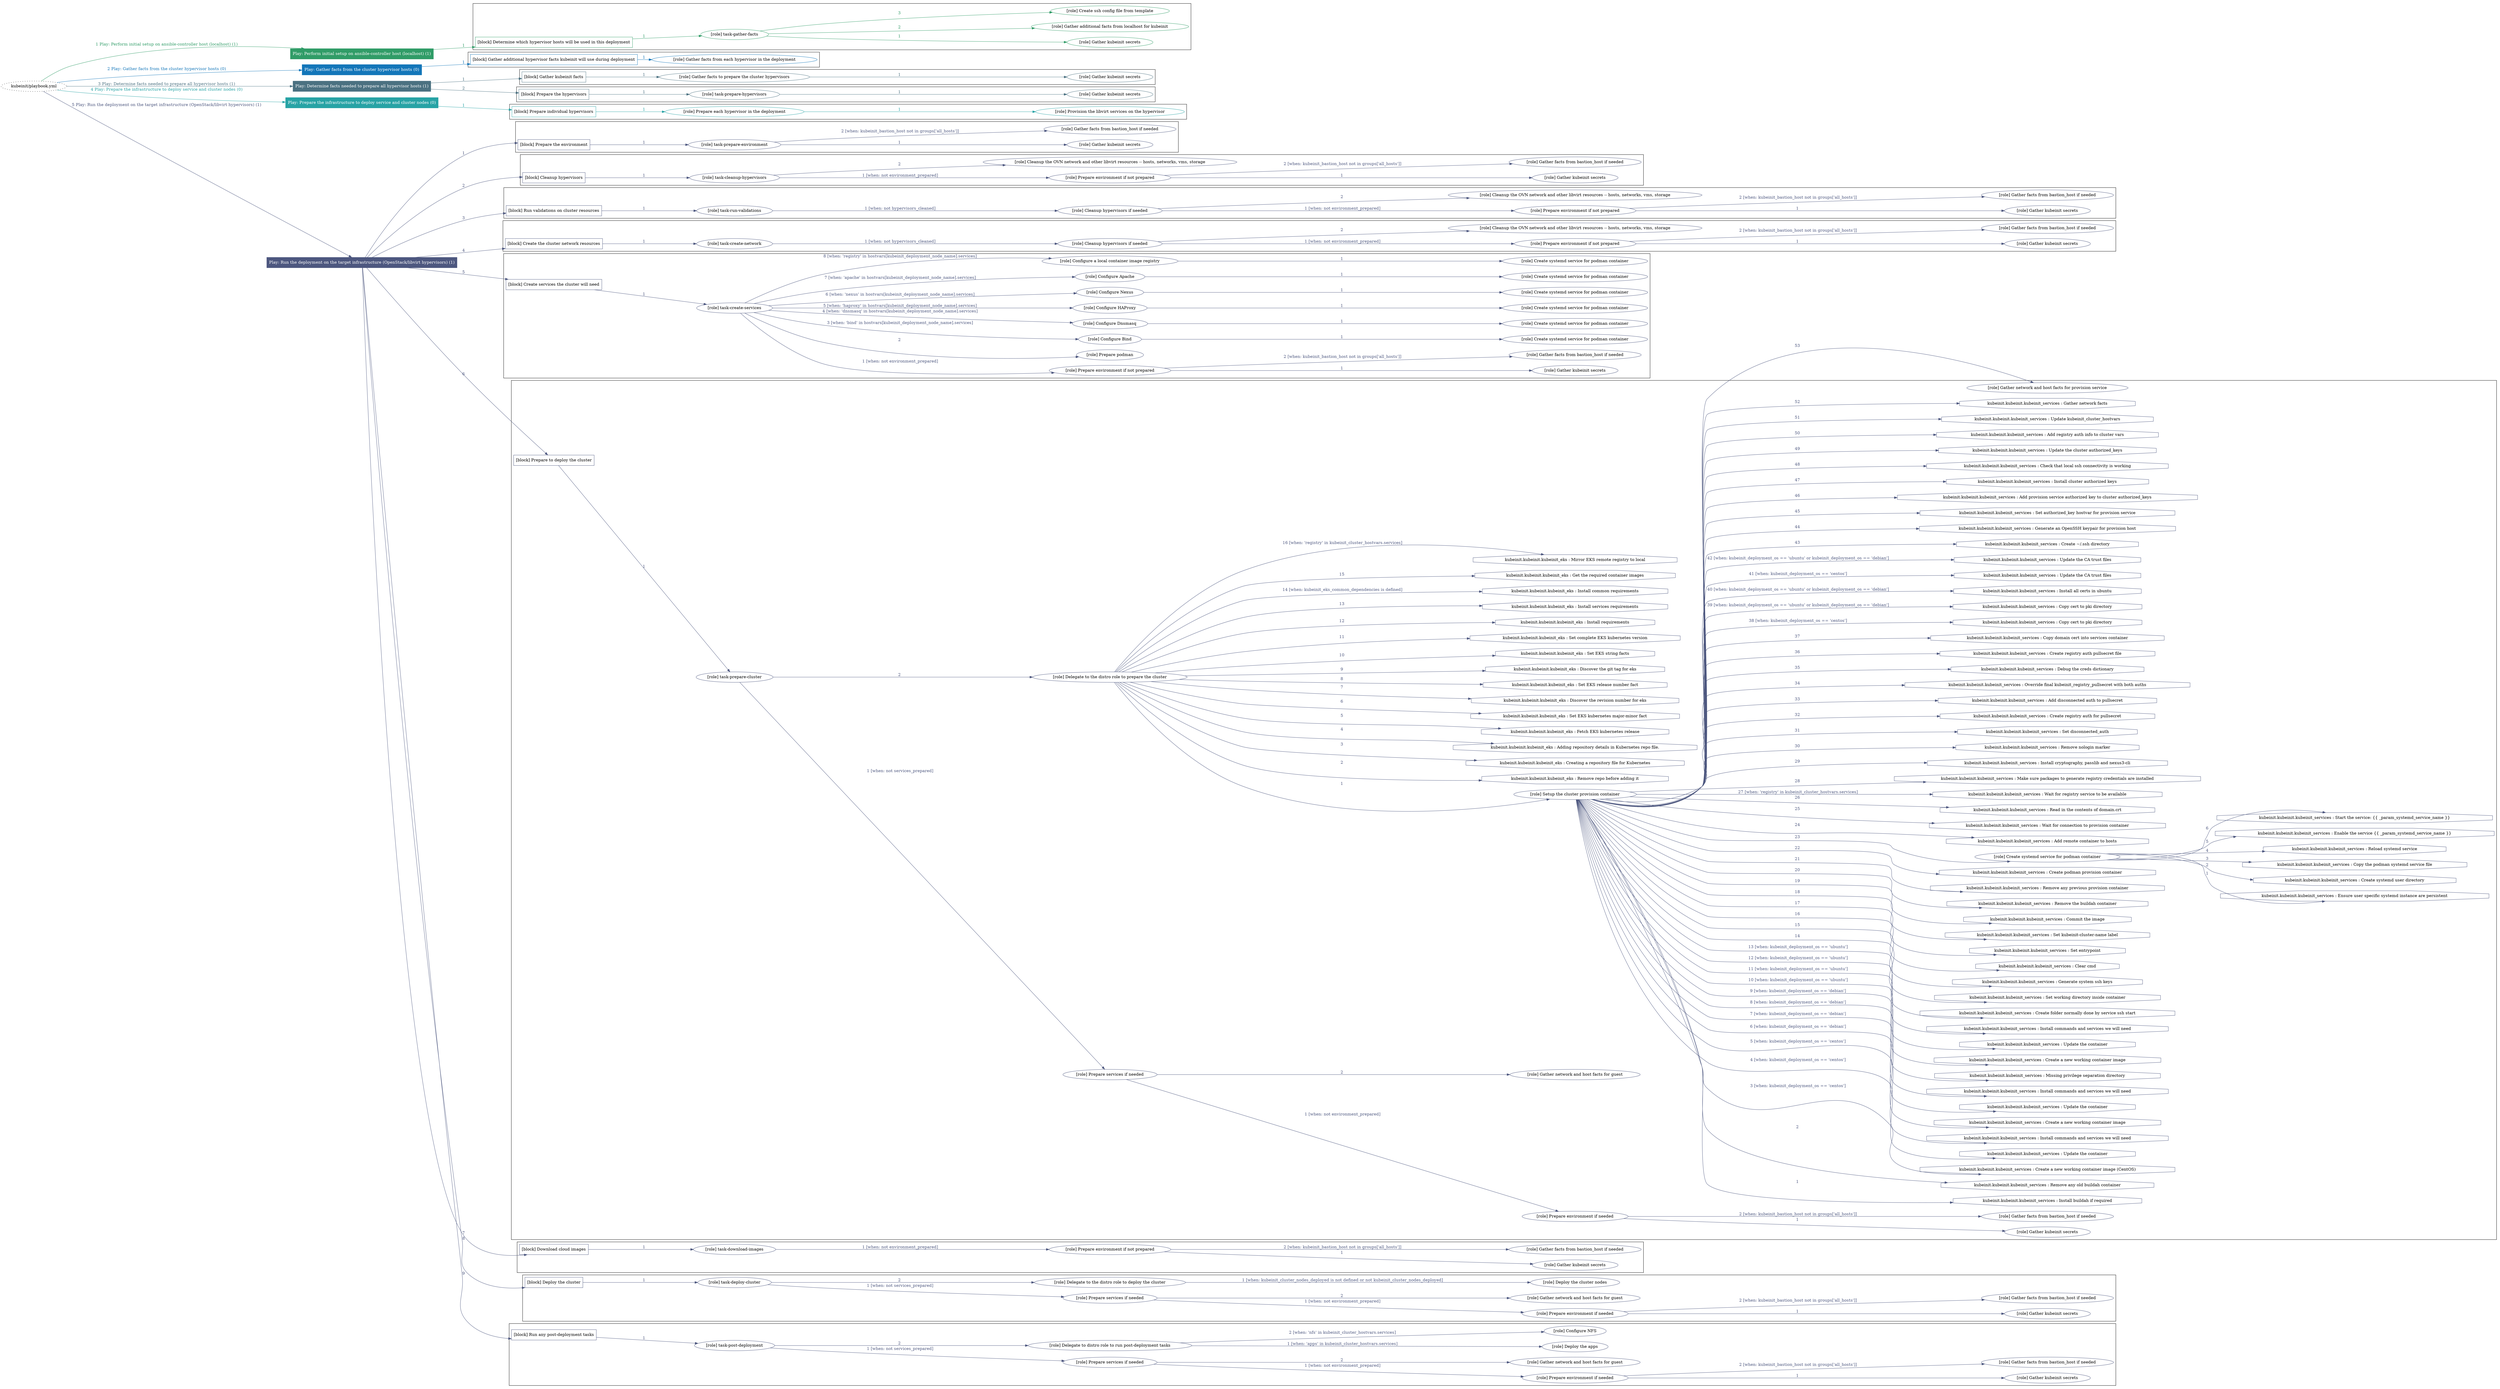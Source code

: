digraph {
	graph [concentrate=true ordering=in rankdir=LR ratio=fill]
	edge [esep=5 sep=10]
	"kubeinit/playbook.yml" [URL="/home/runner/work/kubeinit/kubeinit/kubeinit/playbook.yml" id=playbook_e22ed0b4 style=dotted]
	"kubeinit/playbook.yml" -> play_687ba838 [label="1 Play: Perform initial setup on ansible-controller host (localhost) (1)" color="#309c67" fontcolor="#309c67" id=edge_play_687ba838 labeltooltip="1 Play: Perform initial setup on ansible-controller host (localhost) (1)" tooltip="1 Play: Perform initial setup on ansible-controller host (localhost) (1)"]
	subgraph "Play: Perform initial setup on ansible-controller host (localhost) (1)" {
		play_687ba838 [label="Play: Perform initial setup on ansible-controller host (localhost) (1)" URL="/home/runner/work/kubeinit/kubeinit/kubeinit/playbook.yml" color="#309c67" fontcolor="#ffffff" id=play_687ba838 shape=box style=filled tooltip=localhost]
		play_687ba838 -> block_5e1379e7 [label=1 color="#309c67" fontcolor="#309c67" id=edge_block_5e1379e7 labeltooltip=1 tooltip=1]
		subgraph cluster_block_5e1379e7 {
			block_5e1379e7 [label="[block] Determine which hypervisor hosts will be used in this deployment" URL="/home/runner/work/kubeinit/kubeinit/kubeinit/playbook.yml" color="#309c67" id=block_5e1379e7 labeltooltip="Determine which hypervisor hosts will be used in this deployment" shape=box tooltip="Determine which hypervisor hosts will be used in this deployment"]
			block_5e1379e7 -> role_076c5ea3 [label="1 " color="#309c67" fontcolor="#309c67" id=edge_role_076c5ea3 labeltooltip="1 " tooltip="1 "]
			subgraph "task-gather-facts" {
				role_076c5ea3 [label="[role] task-gather-facts" URL="/home/runner/work/kubeinit/kubeinit/kubeinit/playbook.yml" color="#309c67" id=role_076c5ea3 tooltip="task-gather-facts"]
				role_076c5ea3 -> role_42383d28 [label="1 " color="#309c67" fontcolor="#309c67" id=edge_role_42383d28 labeltooltip="1 " tooltip="1 "]
				subgraph "Gather kubeinit secrets" {
					role_42383d28 [label="[role] Gather kubeinit secrets" URL="/home/runner/.ansible/collections/ansible_collections/kubeinit/kubeinit/roles/kubeinit_prepare/tasks/build_hypervisors_group.yml" color="#309c67" id=role_42383d28 tooltip="Gather kubeinit secrets"]
				}
				role_076c5ea3 -> role_e133ff43 [label="2 " color="#309c67" fontcolor="#309c67" id=edge_role_e133ff43 labeltooltip="2 " tooltip="2 "]
				subgraph "Gather additional facts from localhost for kubeinit" {
					role_e133ff43 [label="[role] Gather additional facts from localhost for kubeinit" URL="/home/runner/.ansible/collections/ansible_collections/kubeinit/kubeinit/roles/kubeinit_prepare/tasks/build_hypervisors_group.yml" color="#309c67" id=role_e133ff43 tooltip="Gather additional facts from localhost for kubeinit"]
				}
				role_076c5ea3 -> role_27d799dc [label="3 " color="#309c67" fontcolor="#309c67" id=edge_role_27d799dc labeltooltip="3 " tooltip="3 "]
				subgraph "Create ssh config file from template" {
					role_27d799dc [label="[role] Create ssh config file from template" URL="/home/runner/.ansible/collections/ansible_collections/kubeinit/kubeinit/roles/kubeinit_prepare/tasks/build_hypervisors_group.yml" color="#309c67" id=role_27d799dc tooltip="Create ssh config file from template"]
				}
			}
		}
	}
	"kubeinit/playbook.yml" -> play_dd828883 [label="2 Play: Gather facts from the cluster hypervisor hosts (0)" color="#1376b9" fontcolor="#1376b9" id=edge_play_dd828883 labeltooltip="2 Play: Gather facts from the cluster hypervisor hosts (0)" tooltip="2 Play: Gather facts from the cluster hypervisor hosts (0)"]
	subgraph "Play: Gather facts from the cluster hypervisor hosts (0)" {
		play_dd828883 [label="Play: Gather facts from the cluster hypervisor hosts (0)" URL="/home/runner/work/kubeinit/kubeinit/kubeinit/playbook.yml" color="#1376b9" fontcolor="#ffffff" id=play_dd828883 shape=box style=filled tooltip="Play: Gather facts from the cluster hypervisor hosts (0)"]
		play_dd828883 -> block_217c09c0 [label=1 color="#1376b9" fontcolor="#1376b9" id=edge_block_217c09c0 labeltooltip=1 tooltip=1]
		subgraph cluster_block_217c09c0 {
			block_217c09c0 [label="[block] Gather additional hypervisor facts kubeinit will use during deployment" URL="/home/runner/work/kubeinit/kubeinit/kubeinit/playbook.yml" color="#1376b9" id=block_217c09c0 labeltooltip="Gather additional hypervisor facts kubeinit will use during deployment" shape=box tooltip="Gather additional hypervisor facts kubeinit will use during deployment"]
			block_217c09c0 -> role_268b10d2 [label="1 " color="#1376b9" fontcolor="#1376b9" id=edge_role_268b10d2 labeltooltip="1 " tooltip="1 "]
			subgraph "Gather facts from each hypervisor in the deployment" {
				role_268b10d2 [label="[role] Gather facts from each hypervisor in the deployment" URL="/home/runner/work/kubeinit/kubeinit/kubeinit/playbook.yml" color="#1376b9" id=role_268b10d2 tooltip="Gather facts from each hypervisor in the deployment"]
			}
		}
	}
	"kubeinit/playbook.yml" -> play_8303e5cc [label="3 Play: Determine facts needed to prepare all hypervisor hosts (1)" color="#4b7181" fontcolor="#4b7181" id=edge_play_8303e5cc labeltooltip="3 Play: Determine facts needed to prepare all hypervisor hosts (1)" tooltip="3 Play: Determine facts needed to prepare all hypervisor hosts (1)"]
	subgraph "Play: Determine facts needed to prepare all hypervisor hosts (1)" {
		play_8303e5cc [label="Play: Determine facts needed to prepare all hypervisor hosts (1)" URL="/home/runner/work/kubeinit/kubeinit/kubeinit/playbook.yml" color="#4b7181" fontcolor="#ffffff" id=play_8303e5cc shape=box style=filled tooltip=localhost]
		play_8303e5cc -> block_6f312b06 [label=1 color="#4b7181" fontcolor="#4b7181" id=edge_block_6f312b06 labeltooltip=1 tooltip=1]
		subgraph cluster_block_6f312b06 {
			block_6f312b06 [label="[block] Gather kubeinit facts" URL="/home/runner/work/kubeinit/kubeinit/kubeinit/playbook.yml" color="#4b7181" id=block_6f312b06 labeltooltip="Gather kubeinit facts" shape=box tooltip="Gather kubeinit facts"]
			block_6f312b06 -> role_61ca2474 [label="1 " color="#4b7181" fontcolor="#4b7181" id=edge_role_61ca2474 labeltooltip="1 " tooltip="1 "]
			subgraph "Gather facts to prepare the cluster hypervisors" {
				role_61ca2474 [label="[role] Gather facts to prepare the cluster hypervisors" URL="/home/runner/work/kubeinit/kubeinit/kubeinit/playbook.yml" color="#4b7181" id=role_61ca2474 tooltip="Gather facts to prepare the cluster hypervisors"]
				role_61ca2474 -> role_2a354b01 [label="1 " color="#4b7181" fontcolor="#4b7181" id=edge_role_2a354b01 labeltooltip="1 " tooltip="1 "]
				subgraph "Gather kubeinit secrets" {
					role_2a354b01 [label="[role] Gather kubeinit secrets" URL="/home/runner/.ansible/collections/ansible_collections/kubeinit/kubeinit/roles/kubeinit_prepare/tasks/gather_kubeinit_facts.yml" color="#4b7181" id=role_2a354b01 tooltip="Gather kubeinit secrets"]
				}
			}
		}
		play_8303e5cc -> block_c305acef [label=2 color="#4b7181" fontcolor="#4b7181" id=edge_block_c305acef labeltooltip=2 tooltip=2]
		subgraph cluster_block_c305acef {
			block_c305acef [label="[block] Prepare the hypervisors" URL="/home/runner/work/kubeinit/kubeinit/kubeinit/playbook.yml" color="#4b7181" id=block_c305acef labeltooltip="Prepare the hypervisors" shape=box tooltip="Prepare the hypervisors"]
			block_c305acef -> role_f8331746 [label="1 " color="#4b7181" fontcolor="#4b7181" id=edge_role_f8331746 labeltooltip="1 " tooltip="1 "]
			subgraph "task-prepare-hypervisors" {
				role_f8331746 [label="[role] task-prepare-hypervisors" URL="/home/runner/work/kubeinit/kubeinit/kubeinit/playbook.yml" color="#4b7181" id=role_f8331746 tooltip="task-prepare-hypervisors"]
				role_f8331746 -> role_e4bbded7 [label="1 " color="#4b7181" fontcolor="#4b7181" id=edge_role_e4bbded7 labeltooltip="1 " tooltip="1 "]
				subgraph "Gather kubeinit secrets" {
					role_e4bbded7 [label="[role] Gather kubeinit secrets" URL="/home/runner/.ansible/collections/ansible_collections/kubeinit/kubeinit/roles/kubeinit_prepare/tasks/gather_kubeinit_facts.yml" color="#4b7181" id=role_e4bbded7 tooltip="Gather kubeinit secrets"]
				}
			}
		}
	}
	"kubeinit/playbook.yml" -> play_7e7a63e2 [label="4 Play: Prepare the infrastructure to deploy service and cluster nodes (0)" color="#27a3a5" fontcolor="#27a3a5" id=edge_play_7e7a63e2 labeltooltip="4 Play: Prepare the infrastructure to deploy service and cluster nodes (0)" tooltip="4 Play: Prepare the infrastructure to deploy service and cluster nodes (0)"]
	subgraph "Play: Prepare the infrastructure to deploy service and cluster nodes (0)" {
		play_7e7a63e2 [label="Play: Prepare the infrastructure to deploy service and cluster nodes (0)" URL="/home/runner/work/kubeinit/kubeinit/kubeinit/playbook.yml" color="#27a3a5" fontcolor="#ffffff" id=play_7e7a63e2 shape=box style=filled tooltip="Play: Prepare the infrastructure to deploy service and cluster nodes (0)"]
		play_7e7a63e2 -> block_b5bc4f73 [label=1 color="#27a3a5" fontcolor="#27a3a5" id=edge_block_b5bc4f73 labeltooltip=1 tooltip=1]
		subgraph cluster_block_b5bc4f73 {
			block_b5bc4f73 [label="[block] Prepare individual hypervisors" URL="/home/runner/work/kubeinit/kubeinit/kubeinit/playbook.yml" color="#27a3a5" id=block_b5bc4f73 labeltooltip="Prepare individual hypervisors" shape=box tooltip="Prepare individual hypervisors"]
			block_b5bc4f73 -> role_4700d3b9 [label="1 " color="#27a3a5" fontcolor="#27a3a5" id=edge_role_4700d3b9 labeltooltip="1 " tooltip="1 "]
			subgraph "Prepare each hypervisor in the deployment" {
				role_4700d3b9 [label="[role] Prepare each hypervisor in the deployment" URL="/home/runner/work/kubeinit/kubeinit/kubeinit/playbook.yml" color="#27a3a5" id=role_4700d3b9 tooltip="Prepare each hypervisor in the deployment"]
				role_4700d3b9 -> role_58af8e39 [label="1 " color="#27a3a5" fontcolor="#27a3a5" id=edge_role_58af8e39 labeltooltip="1 " tooltip="1 "]
				subgraph "Provision the libvirt services on the hypervisor" {
					role_58af8e39 [label="[role] Provision the libvirt services on the hypervisor" URL="/home/runner/.ansible/collections/ansible_collections/kubeinit/kubeinit/roles/kubeinit_prepare/tasks/prepare_hypervisor.yml" color="#27a3a5" id=role_58af8e39 tooltip="Provision the libvirt services on the hypervisor"]
				}
			}
		}
	}
	"kubeinit/playbook.yml" -> play_769f84a9 [label="5 Play: Run the deployment on the target infrastructure (OpenStack/libvirt hypervisors) (1)" color="#4d577f" fontcolor="#4d577f" id=edge_play_769f84a9 labeltooltip="5 Play: Run the deployment on the target infrastructure (OpenStack/libvirt hypervisors) (1)" tooltip="5 Play: Run the deployment on the target infrastructure (OpenStack/libvirt hypervisors) (1)"]
	subgraph "Play: Run the deployment on the target infrastructure (OpenStack/libvirt hypervisors) (1)" {
		play_769f84a9 [label="Play: Run the deployment on the target infrastructure (OpenStack/libvirt hypervisors) (1)" URL="/home/runner/work/kubeinit/kubeinit/kubeinit/playbook.yml" color="#4d577f" fontcolor="#ffffff" id=play_769f84a9 shape=box style=filled tooltip=localhost]
		play_769f84a9 -> block_614ec4ea [label=1 color="#4d577f" fontcolor="#4d577f" id=edge_block_614ec4ea labeltooltip=1 tooltip=1]
		subgraph cluster_block_614ec4ea {
			block_614ec4ea [label="[block] Prepare the environment" URL="/home/runner/work/kubeinit/kubeinit/kubeinit/playbook.yml" color="#4d577f" id=block_614ec4ea labeltooltip="Prepare the environment" shape=box tooltip="Prepare the environment"]
			block_614ec4ea -> role_3b2911eb [label="1 " color="#4d577f" fontcolor="#4d577f" id=edge_role_3b2911eb labeltooltip="1 " tooltip="1 "]
			subgraph "task-prepare-environment" {
				role_3b2911eb [label="[role] task-prepare-environment" URL="/home/runner/work/kubeinit/kubeinit/kubeinit/playbook.yml" color="#4d577f" id=role_3b2911eb tooltip="task-prepare-environment"]
				role_3b2911eb -> role_cfc7e953 [label="1 " color="#4d577f" fontcolor="#4d577f" id=edge_role_cfc7e953 labeltooltip="1 " tooltip="1 "]
				subgraph "Gather kubeinit secrets" {
					role_cfc7e953 [label="[role] Gather kubeinit secrets" URL="/home/runner/.ansible/collections/ansible_collections/kubeinit/kubeinit/roles/kubeinit_prepare/tasks/gather_kubeinit_facts.yml" color="#4d577f" id=role_cfc7e953 tooltip="Gather kubeinit secrets"]
				}
				role_3b2911eb -> role_8ee8e49d [label="2 [when: kubeinit_bastion_host not in groups['all_hosts']]" color="#4d577f" fontcolor="#4d577f" id=edge_role_8ee8e49d labeltooltip="2 [when: kubeinit_bastion_host not in groups['all_hosts']]" tooltip="2 [when: kubeinit_bastion_host not in groups['all_hosts']]"]
				subgraph "Gather facts from bastion_host if needed" {
					role_8ee8e49d [label="[role] Gather facts from bastion_host if needed" URL="/home/runner/.ansible/collections/ansible_collections/kubeinit/kubeinit/roles/kubeinit_prepare/tasks/main.yml" color="#4d577f" id=role_8ee8e49d tooltip="Gather facts from bastion_host if needed"]
				}
			}
		}
		play_769f84a9 -> block_98b50ff3 [label=2 color="#4d577f" fontcolor="#4d577f" id=edge_block_98b50ff3 labeltooltip=2 tooltip=2]
		subgraph cluster_block_98b50ff3 {
			block_98b50ff3 [label="[block] Cleanup hypervisors" URL="/home/runner/work/kubeinit/kubeinit/kubeinit/playbook.yml" color="#4d577f" id=block_98b50ff3 labeltooltip="Cleanup hypervisors" shape=box tooltip="Cleanup hypervisors"]
			block_98b50ff3 -> role_ba46fff0 [label="1 " color="#4d577f" fontcolor="#4d577f" id=edge_role_ba46fff0 labeltooltip="1 " tooltip="1 "]
			subgraph "task-cleanup-hypervisors" {
				role_ba46fff0 [label="[role] task-cleanup-hypervisors" URL="/home/runner/work/kubeinit/kubeinit/kubeinit/playbook.yml" color="#4d577f" id=role_ba46fff0 tooltip="task-cleanup-hypervisors"]
				role_ba46fff0 -> role_0388cb06 [label="1 [when: not environment_prepared]" color="#4d577f" fontcolor="#4d577f" id=edge_role_0388cb06 labeltooltip="1 [when: not environment_prepared]" tooltip="1 [when: not environment_prepared]"]
				subgraph "Prepare environment if not prepared" {
					role_0388cb06 [label="[role] Prepare environment if not prepared" URL="/home/runner/.ansible/collections/ansible_collections/kubeinit/kubeinit/roles/kubeinit_libvirt/tasks/cleanup_hypervisors.yml" color="#4d577f" id=role_0388cb06 tooltip="Prepare environment if not prepared"]
					role_0388cb06 -> role_53af58f9 [label="1 " color="#4d577f" fontcolor="#4d577f" id=edge_role_53af58f9 labeltooltip="1 " tooltip="1 "]
					subgraph "Gather kubeinit secrets" {
						role_53af58f9 [label="[role] Gather kubeinit secrets" URL="/home/runner/.ansible/collections/ansible_collections/kubeinit/kubeinit/roles/kubeinit_prepare/tasks/gather_kubeinit_facts.yml" color="#4d577f" id=role_53af58f9 tooltip="Gather kubeinit secrets"]
					}
					role_0388cb06 -> role_e68f14a9 [label="2 [when: kubeinit_bastion_host not in groups['all_hosts']]" color="#4d577f" fontcolor="#4d577f" id=edge_role_e68f14a9 labeltooltip="2 [when: kubeinit_bastion_host not in groups['all_hosts']]" tooltip="2 [when: kubeinit_bastion_host not in groups['all_hosts']]"]
					subgraph "Gather facts from bastion_host if needed" {
						role_e68f14a9 [label="[role] Gather facts from bastion_host if needed" URL="/home/runner/.ansible/collections/ansible_collections/kubeinit/kubeinit/roles/kubeinit_prepare/tasks/main.yml" color="#4d577f" id=role_e68f14a9 tooltip="Gather facts from bastion_host if needed"]
					}
				}
				role_ba46fff0 -> role_95cfd36f [label="2 " color="#4d577f" fontcolor="#4d577f" id=edge_role_95cfd36f labeltooltip="2 " tooltip="2 "]
				subgraph "Cleanup the OVN network and other libvirt resources -- hosts, networks, vms, storage" {
					role_95cfd36f [label="[role] Cleanup the OVN network and other libvirt resources -- hosts, networks, vms, storage" URL="/home/runner/.ansible/collections/ansible_collections/kubeinit/kubeinit/roles/kubeinit_libvirt/tasks/cleanup_hypervisors.yml" color="#4d577f" id=role_95cfd36f tooltip="Cleanup the OVN network and other libvirt resources -- hosts, networks, vms, storage"]
				}
			}
		}
		play_769f84a9 -> block_271f2c23 [label=3 color="#4d577f" fontcolor="#4d577f" id=edge_block_271f2c23 labeltooltip=3 tooltip=3]
		subgraph cluster_block_271f2c23 {
			block_271f2c23 [label="[block] Run validations on cluster resources" URL="/home/runner/work/kubeinit/kubeinit/kubeinit/playbook.yml" color="#4d577f" id=block_271f2c23 labeltooltip="Run validations on cluster resources" shape=box tooltip="Run validations on cluster resources"]
			block_271f2c23 -> role_c4dae338 [label="1 " color="#4d577f" fontcolor="#4d577f" id=edge_role_c4dae338 labeltooltip="1 " tooltip="1 "]
			subgraph "task-run-validations" {
				role_c4dae338 [label="[role] task-run-validations" URL="/home/runner/work/kubeinit/kubeinit/kubeinit/playbook.yml" color="#4d577f" id=role_c4dae338 tooltip="task-run-validations"]
				role_c4dae338 -> role_6bbfc0fe [label="1 [when: not hypervisors_cleaned]" color="#4d577f" fontcolor="#4d577f" id=edge_role_6bbfc0fe labeltooltip="1 [when: not hypervisors_cleaned]" tooltip="1 [when: not hypervisors_cleaned]"]
				subgraph "Cleanup hypervisors if needed" {
					role_6bbfc0fe [label="[role] Cleanup hypervisors if needed" URL="/home/runner/.ansible/collections/ansible_collections/kubeinit/kubeinit/roles/kubeinit_validations/tasks/main.yml" color="#4d577f" id=role_6bbfc0fe tooltip="Cleanup hypervisors if needed"]
					role_6bbfc0fe -> role_4bdf8b1b [label="1 [when: not environment_prepared]" color="#4d577f" fontcolor="#4d577f" id=edge_role_4bdf8b1b labeltooltip="1 [when: not environment_prepared]" tooltip="1 [when: not environment_prepared]"]
					subgraph "Prepare environment if not prepared" {
						role_4bdf8b1b [label="[role] Prepare environment if not prepared" URL="/home/runner/.ansible/collections/ansible_collections/kubeinit/kubeinit/roles/kubeinit_libvirt/tasks/cleanup_hypervisors.yml" color="#4d577f" id=role_4bdf8b1b tooltip="Prepare environment if not prepared"]
						role_4bdf8b1b -> role_59ffb4d3 [label="1 " color="#4d577f" fontcolor="#4d577f" id=edge_role_59ffb4d3 labeltooltip="1 " tooltip="1 "]
						subgraph "Gather kubeinit secrets" {
							role_59ffb4d3 [label="[role] Gather kubeinit secrets" URL="/home/runner/.ansible/collections/ansible_collections/kubeinit/kubeinit/roles/kubeinit_prepare/tasks/gather_kubeinit_facts.yml" color="#4d577f" id=role_59ffb4d3 tooltip="Gather kubeinit secrets"]
						}
						role_4bdf8b1b -> role_9a57678f [label="2 [when: kubeinit_bastion_host not in groups['all_hosts']]" color="#4d577f" fontcolor="#4d577f" id=edge_role_9a57678f labeltooltip="2 [when: kubeinit_bastion_host not in groups['all_hosts']]" tooltip="2 [when: kubeinit_bastion_host not in groups['all_hosts']]"]
						subgraph "Gather facts from bastion_host if needed" {
							role_9a57678f [label="[role] Gather facts from bastion_host if needed" URL="/home/runner/.ansible/collections/ansible_collections/kubeinit/kubeinit/roles/kubeinit_prepare/tasks/main.yml" color="#4d577f" id=role_9a57678f tooltip="Gather facts from bastion_host if needed"]
						}
					}
					role_6bbfc0fe -> role_0043b0c3 [label="2 " color="#4d577f" fontcolor="#4d577f" id=edge_role_0043b0c3 labeltooltip="2 " tooltip="2 "]
					subgraph "Cleanup the OVN network and other libvirt resources -- hosts, networks, vms, storage" {
						role_0043b0c3 [label="[role] Cleanup the OVN network and other libvirt resources -- hosts, networks, vms, storage" URL="/home/runner/.ansible/collections/ansible_collections/kubeinit/kubeinit/roles/kubeinit_libvirt/tasks/cleanup_hypervisors.yml" color="#4d577f" id=role_0043b0c3 tooltip="Cleanup the OVN network and other libvirt resources -- hosts, networks, vms, storage"]
					}
				}
			}
		}
		play_769f84a9 -> block_7d064a9a [label=4 color="#4d577f" fontcolor="#4d577f" id=edge_block_7d064a9a labeltooltip=4 tooltip=4]
		subgraph cluster_block_7d064a9a {
			block_7d064a9a [label="[block] Create the cluster network resources" URL="/home/runner/work/kubeinit/kubeinit/kubeinit/playbook.yml" color="#4d577f" id=block_7d064a9a labeltooltip="Create the cluster network resources" shape=box tooltip="Create the cluster network resources"]
			block_7d064a9a -> role_bc67a3bb [label="1 " color="#4d577f" fontcolor="#4d577f" id=edge_role_bc67a3bb labeltooltip="1 " tooltip="1 "]
			subgraph "task-create-network" {
				role_bc67a3bb [label="[role] task-create-network" URL="/home/runner/work/kubeinit/kubeinit/kubeinit/playbook.yml" color="#4d577f" id=role_bc67a3bb tooltip="task-create-network"]
				role_bc67a3bb -> role_bea01394 [label="1 [when: not hypervisors_cleaned]" color="#4d577f" fontcolor="#4d577f" id=edge_role_bea01394 labeltooltip="1 [when: not hypervisors_cleaned]" tooltip="1 [when: not hypervisors_cleaned]"]
				subgraph "Cleanup hypervisors if needed" {
					role_bea01394 [label="[role] Cleanup hypervisors if needed" URL="/home/runner/.ansible/collections/ansible_collections/kubeinit/kubeinit/roles/kubeinit_libvirt/tasks/create_network.yml" color="#4d577f" id=role_bea01394 tooltip="Cleanup hypervisors if needed"]
					role_bea01394 -> role_017a363a [label="1 [when: not environment_prepared]" color="#4d577f" fontcolor="#4d577f" id=edge_role_017a363a labeltooltip="1 [when: not environment_prepared]" tooltip="1 [when: not environment_prepared]"]
					subgraph "Prepare environment if not prepared" {
						role_017a363a [label="[role] Prepare environment if not prepared" URL="/home/runner/.ansible/collections/ansible_collections/kubeinit/kubeinit/roles/kubeinit_libvirt/tasks/cleanup_hypervisors.yml" color="#4d577f" id=role_017a363a tooltip="Prepare environment if not prepared"]
						role_017a363a -> role_908e026a [label="1 " color="#4d577f" fontcolor="#4d577f" id=edge_role_908e026a labeltooltip="1 " tooltip="1 "]
						subgraph "Gather kubeinit secrets" {
							role_908e026a [label="[role] Gather kubeinit secrets" URL="/home/runner/.ansible/collections/ansible_collections/kubeinit/kubeinit/roles/kubeinit_prepare/tasks/gather_kubeinit_facts.yml" color="#4d577f" id=role_908e026a tooltip="Gather kubeinit secrets"]
						}
						role_017a363a -> role_81e2695b [label="2 [when: kubeinit_bastion_host not in groups['all_hosts']]" color="#4d577f" fontcolor="#4d577f" id=edge_role_81e2695b labeltooltip="2 [when: kubeinit_bastion_host not in groups['all_hosts']]" tooltip="2 [when: kubeinit_bastion_host not in groups['all_hosts']]"]
						subgraph "Gather facts from bastion_host if needed" {
							role_81e2695b [label="[role] Gather facts from bastion_host if needed" URL="/home/runner/.ansible/collections/ansible_collections/kubeinit/kubeinit/roles/kubeinit_prepare/tasks/main.yml" color="#4d577f" id=role_81e2695b tooltip="Gather facts from bastion_host if needed"]
						}
					}
					role_bea01394 -> role_2fb957db [label="2 " color="#4d577f" fontcolor="#4d577f" id=edge_role_2fb957db labeltooltip="2 " tooltip="2 "]
					subgraph "Cleanup the OVN network and other libvirt resources -- hosts, networks, vms, storage" {
						role_2fb957db [label="[role] Cleanup the OVN network and other libvirt resources -- hosts, networks, vms, storage" URL="/home/runner/.ansible/collections/ansible_collections/kubeinit/kubeinit/roles/kubeinit_libvirt/tasks/cleanup_hypervisors.yml" color="#4d577f" id=role_2fb957db tooltip="Cleanup the OVN network and other libvirt resources -- hosts, networks, vms, storage"]
					}
				}
			}
		}
		play_769f84a9 -> block_4930eccc [label=5 color="#4d577f" fontcolor="#4d577f" id=edge_block_4930eccc labeltooltip=5 tooltip=5]
		subgraph cluster_block_4930eccc {
			block_4930eccc [label="[block] Create services the cluster will need" URL="/home/runner/work/kubeinit/kubeinit/kubeinit/playbook.yml" color="#4d577f" id=block_4930eccc labeltooltip="Create services the cluster will need" shape=box tooltip="Create services the cluster will need"]
			block_4930eccc -> role_6a19bceb [label="1 " color="#4d577f" fontcolor="#4d577f" id=edge_role_6a19bceb labeltooltip="1 " tooltip="1 "]
			subgraph "task-create-services" {
				role_6a19bceb [label="[role] task-create-services" URL="/home/runner/work/kubeinit/kubeinit/kubeinit/playbook.yml" color="#4d577f" id=role_6a19bceb tooltip="task-create-services"]
				role_6a19bceb -> role_83efafc4 [label="1 [when: not environment_prepared]" color="#4d577f" fontcolor="#4d577f" id=edge_role_83efafc4 labeltooltip="1 [when: not environment_prepared]" tooltip="1 [when: not environment_prepared]"]
				subgraph "Prepare environment if not prepared" {
					role_83efafc4 [label="[role] Prepare environment if not prepared" URL="/home/runner/.ansible/collections/ansible_collections/kubeinit/kubeinit/roles/kubeinit_services/tasks/main.yml" color="#4d577f" id=role_83efafc4 tooltip="Prepare environment if not prepared"]
					role_83efafc4 -> role_a8463fcf [label="1 " color="#4d577f" fontcolor="#4d577f" id=edge_role_a8463fcf labeltooltip="1 " tooltip="1 "]
					subgraph "Gather kubeinit secrets" {
						role_a8463fcf [label="[role] Gather kubeinit secrets" URL="/home/runner/.ansible/collections/ansible_collections/kubeinit/kubeinit/roles/kubeinit_prepare/tasks/gather_kubeinit_facts.yml" color="#4d577f" id=role_a8463fcf tooltip="Gather kubeinit secrets"]
					}
					role_83efafc4 -> role_1ce9024b [label="2 [when: kubeinit_bastion_host not in groups['all_hosts']]" color="#4d577f" fontcolor="#4d577f" id=edge_role_1ce9024b labeltooltip="2 [when: kubeinit_bastion_host not in groups['all_hosts']]" tooltip="2 [when: kubeinit_bastion_host not in groups['all_hosts']]"]
					subgraph "Gather facts from bastion_host if needed" {
						role_1ce9024b [label="[role] Gather facts from bastion_host if needed" URL="/home/runner/.ansible/collections/ansible_collections/kubeinit/kubeinit/roles/kubeinit_prepare/tasks/main.yml" color="#4d577f" id=role_1ce9024b tooltip="Gather facts from bastion_host if needed"]
					}
				}
				role_6a19bceb -> role_a09ea15d [label="2 " color="#4d577f" fontcolor="#4d577f" id=edge_role_a09ea15d labeltooltip="2 " tooltip="2 "]
				subgraph "Prepare podman" {
					role_a09ea15d [label="[role] Prepare podman" URL="/home/runner/.ansible/collections/ansible_collections/kubeinit/kubeinit/roles/kubeinit_services/tasks/00_create_service_pod.yml" color="#4d577f" id=role_a09ea15d tooltip="Prepare podman"]
				}
				role_6a19bceb -> role_dab273bf [label="3 [when: 'bind' in hostvars[kubeinit_deployment_node_name].services]" color="#4d577f" fontcolor="#4d577f" id=edge_role_dab273bf labeltooltip="3 [when: 'bind' in hostvars[kubeinit_deployment_node_name].services]" tooltip="3 [when: 'bind' in hostvars[kubeinit_deployment_node_name].services]"]
				subgraph "Configure Bind" {
					role_dab273bf [label="[role] Configure Bind" URL="/home/runner/.ansible/collections/ansible_collections/kubeinit/kubeinit/roles/kubeinit_services/tasks/start_services_containers.yml" color="#4d577f" id=role_dab273bf tooltip="Configure Bind"]
					role_dab273bf -> role_0af40827 [label="1 " color="#4d577f" fontcolor="#4d577f" id=edge_role_0af40827 labeltooltip="1 " tooltip="1 "]
					subgraph "Create systemd service for podman container" {
						role_0af40827 [label="[role] Create systemd service for podman container" URL="/home/runner/.ansible/collections/ansible_collections/kubeinit/kubeinit/roles/kubeinit_bind/tasks/main.yml" color="#4d577f" id=role_0af40827 tooltip="Create systemd service for podman container"]
					}
				}
				role_6a19bceb -> role_545d9ab9 [label="4 [when: 'dnsmasq' in hostvars[kubeinit_deployment_node_name].services]" color="#4d577f" fontcolor="#4d577f" id=edge_role_545d9ab9 labeltooltip="4 [when: 'dnsmasq' in hostvars[kubeinit_deployment_node_name].services]" tooltip="4 [when: 'dnsmasq' in hostvars[kubeinit_deployment_node_name].services]"]
				subgraph "Configure Dnsmasq" {
					role_545d9ab9 [label="[role] Configure Dnsmasq" URL="/home/runner/.ansible/collections/ansible_collections/kubeinit/kubeinit/roles/kubeinit_services/tasks/start_services_containers.yml" color="#4d577f" id=role_545d9ab9 tooltip="Configure Dnsmasq"]
					role_545d9ab9 -> role_901c6a1c [label="1 " color="#4d577f" fontcolor="#4d577f" id=edge_role_901c6a1c labeltooltip="1 " tooltip="1 "]
					subgraph "Create systemd service for podman container" {
						role_901c6a1c [label="[role] Create systemd service for podman container" URL="/home/runner/.ansible/collections/ansible_collections/kubeinit/kubeinit/roles/kubeinit_dnsmasq/tasks/main.yml" color="#4d577f" id=role_901c6a1c tooltip="Create systemd service for podman container"]
					}
				}
				role_6a19bceb -> role_fcbcc364 [label="5 [when: 'haproxy' in hostvars[kubeinit_deployment_node_name].services]" color="#4d577f" fontcolor="#4d577f" id=edge_role_fcbcc364 labeltooltip="5 [when: 'haproxy' in hostvars[kubeinit_deployment_node_name].services]" tooltip="5 [when: 'haproxy' in hostvars[kubeinit_deployment_node_name].services]"]
				subgraph "Configure HAProxy" {
					role_fcbcc364 [label="[role] Configure HAProxy" URL="/home/runner/.ansible/collections/ansible_collections/kubeinit/kubeinit/roles/kubeinit_services/tasks/start_services_containers.yml" color="#4d577f" id=role_fcbcc364 tooltip="Configure HAProxy"]
					role_fcbcc364 -> role_3a008905 [label="1 " color="#4d577f" fontcolor="#4d577f" id=edge_role_3a008905 labeltooltip="1 " tooltip="1 "]
					subgraph "Create systemd service for podman container" {
						role_3a008905 [label="[role] Create systemd service for podman container" URL="/home/runner/.ansible/collections/ansible_collections/kubeinit/kubeinit/roles/kubeinit_haproxy/tasks/main.yml" color="#4d577f" id=role_3a008905 tooltip="Create systemd service for podman container"]
					}
				}
				role_6a19bceb -> role_169bb5d9 [label="6 [when: 'nexus' in hostvars[kubeinit_deployment_node_name].services]" color="#4d577f" fontcolor="#4d577f" id=edge_role_169bb5d9 labeltooltip="6 [when: 'nexus' in hostvars[kubeinit_deployment_node_name].services]" tooltip="6 [when: 'nexus' in hostvars[kubeinit_deployment_node_name].services]"]
				subgraph "Configure Nexus" {
					role_169bb5d9 [label="[role] Configure Nexus" URL="/home/runner/.ansible/collections/ansible_collections/kubeinit/kubeinit/roles/kubeinit_services/tasks/start_services_containers.yml" color="#4d577f" id=role_169bb5d9 tooltip="Configure Nexus"]
					role_169bb5d9 -> role_c64b4251 [label="1 " color="#4d577f" fontcolor="#4d577f" id=edge_role_c64b4251 labeltooltip="1 " tooltip="1 "]
					subgraph "Create systemd service for podman container" {
						role_c64b4251 [label="[role] Create systemd service for podman container" URL="/home/runner/.ansible/collections/ansible_collections/kubeinit/kubeinit/roles/kubeinit_nexus/tasks/main.yml" color="#4d577f" id=role_c64b4251 tooltip="Create systemd service for podman container"]
					}
				}
				role_6a19bceb -> role_cf9efa39 [label="7 [when: 'apache' in hostvars[kubeinit_deployment_node_name].services]" color="#4d577f" fontcolor="#4d577f" id=edge_role_cf9efa39 labeltooltip="7 [when: 'apache' in hostvars[kubeinit_deployment_node_name].services]" tooltip="7 [when: 'apache' in hostvars[kubeinit_deployment_node_name].services]"]
				subgraph "Configure Apache" {
					role_cf9efa39 [label="[role] Configure Apache" URL="/home/runner/.ansible/collections/ansible_collections/kubeinit/kubeinit/roles/kubeinit_services/tasks/start_services_containers.yml" color="#4d577f" id=role_cf9efa39 tooltip="Configure Apache"]
					role_cf9efa39 -> role_636db686 [label="1 " color="#4d577f" fontcolor="#4d577f" id=edge_role_636db686 labeltooltip="1 " tooltip="1 "]
					subgraph "Create systemd service for podman container" {
						role_636db686 [label="[role] Create systemd service for podman container" URL="/home/runner/.ansible/collections/ansible_collections/kubeinit/kubeinit/roles/kubeinit_apache/tasks/main.yml" color="#4d577f" id=role_636db686 tooltip="Create systemd service for podman container"]
					}
				}
				role_6a19bceb -> role_6e91f751 [label="8 [when: 'registry' in hostvars[kubeinit_deployment_node_name].services]" color="#4d577f" fontcolor="#4d577f" id=edge_role_6e91f751 labeltooltip="8 [when: 'registry' in hostvars[kubeinit_deployment_node_name].services]" tooltip="8 [when: 'registry' in hostvars[kubeinit_deployment_node_name].services]"]
				subgraph "Configure a local container image registry" {
					role_6e91f751 [label="[role] Configure a local container image registry" URL="/home/runner/.ansible/collections/ansible_collections/kubeinit/kubeinit/roles/kubeinit_services/tasks/start_services_containers.yml" color="#4d577f" id=role_6e91f751 tooltip="Configure a local container image registry"]
					role_6e91f751 -> role_bf2d10d7 [label="1 " color="#4d577f" fontcolor="#4d577f" id=edge_role_bf2d10d7 labeltooltip="1 " tooltip="1 "]
					subgraph "Create systemd service for podman container" {
						role_bf2d10d7 [label="[role] Create systemd service for podman container" URL="/home/runner/.ansible/collections/ansible_collections/kubeinit/kubeinit/roles/kubeinit_registry/tasks/main.yml" color="#4d577f" id=role_bf2d10d7 tooltip="Create systemd service for podman container"]
					}
				}
			}
		}
		play_769f84a9 -> block_51395d58 [label=6 color="#4d577f" fontcolor="#4d577f" id=edge_block_51395d58 labeltooltip=6 tooltip=6]
		subgraph cluster_block_51395d58 {
			block_51395d58 [label="[block] Prepare to deploy the cluster" URL="/home/runner/work/kubeinit/kubeinit/kubeinit/playbook.yml" color="#4d577f" id=block_51395d58 labeltooltip="Prepare to deploy the cluster" shape=box tooltip="Prepare to deploy the cluster"]
			block_51395d58 -> role_7ed9f262 [label="1 " color="#4d577f" fontcolor="#4d577f" id=edge_role_7ed9f262 labeltooltip="1 " tooltip="1 "]
			subgraph "task-prepare-cluster" {
				role_7ed9f262 [label="[role] task-prepare-cluster" URL="/home/runner/work/kubeinit/kubeinit/kubeinit/playbook.yml" color="#4d577f" id=role_7ed9f262 tooltip="task-prepare-cluster"]
				role_7ed9f262 -> role_ba467f14 [label="1 [when: not services_prepared]" color="#4d577f" fontcolor="#4d577f" id=edge_role_ba467f14 labeltooltip="1 [when: not services_prepared]" tooltip="1 [when: not services_prepared]"]
				subgraph "Prepare services if needed" {
					role_ba467f14 [label="[role] Prepare services if needed" URL="/home/runner/.ansible/collections/ansible_collections/kubeinit/kubeinit/roles/kubeinit_prepare/tasks/prepare_cluster.yml" color="#4d577f" id=role_ba467f14 tooltip="Prepare services if needed"]
					role_ba467f14 -> role_4f3a89e2 [label="1 [when: not environment_prepared]" color="#4d577f" fontcolor="#4d577f" id=edge_role_4f3a89e2 labeltooltip="1 [when: not environment_prepared]" tooltip="1 [when: not environment_prepared]"]
					subgraph "Prepare environment if needed" {
						role_4f3a89e2 [label="[role] Prepare environment if needed" URL="/home/runner/.ansible/collections/ansible_collections/kubeinit/kubeinit/roles/kubeinit_services/tasks/prepare_services.yml" color="#4d577f" id=role_4f3a89e2 tooltip="Prepare environment if needed"]
						role_4f3a89e2 -> role_afc03624 [label="1 " color="#4d577f" fontcolor="#4d577f" id=edge_role_afc03624 labeltooltip="1 " tooltip="1 "]
						subgraph "Gather kubeinit secrets" {
							role_afc03624 [label="[role] Gather kubeinit secrets" URL="/home/runner/.ansible/collections/ansible_collections/kubeinit/kubeinit/roles/kubeinit_prepare/tasks/gather_kubeinit_facts.yml" color="#4d577f" id=role_afc03624 tooltip="Gather kubeinit secrets"]
						}
						role_4f3a89e2 -> role_83aa29d9 [label="2 [when: kubeinit_bastion_host not in groups['all_hosts']]" color="#4d577f" fontcolor="#4d577f" id=edge_role_83aa29d9 labeltooltip="2 [when: kubeinit_bastion_host not in groups['all_hosts']]" tooltip="2 [when: kubeinit_bastion_host not in groups['all_hosts']]"]
						subgraph "Gather facts from bastion_host if needed" {
							role_83aa29d9 [label="[role] Gather facts from bastion_host if needed" URL="/home/runner/.ansible/collections/ansible_collections/kubeinit/kubeinit/roles/kubeinit_prepare/tasks/main.yml" color="#4d577f" id=role_83aa29d9 tooltip="Gather facts from bastion_host if needed"]
						}
					}
					role_ba467f14 -> role_73f85041 [label="2 " color="#4d577f" fontcolor="#4d577f" id=edge_role_73f85041 labeltooltip="2 " tooltip="2 "]
					subgraph "Gather network and host facts for guest" {
						role_73f85041 [label="[role] Gather network and host facts for guest" URL="/home/runner/.ansible/collections/ansible_collections/kubeinit/kubeinit/roles/kubeinit_services/tasks/prepare_services.yml" color="#4d577f" id=role_73f85041 tooltip="Gather network and host facts for guest"]
					}
				}
				role_7ed9f262 -> role_9acbd495 [label="2 " color="#4d577f" fontcolor="#4d577f" id=edge_role_9acbd495 labeltooltip="2 " tooltip="2 "]
				subgraph "Delegate to the distro role to prepare the cluster" {
					role_9acbd495 [label="[role] Delegate to the distro role to prepare the cluster" URL="/home/runner/.ansible/collections/ansible_collections/kubeinit/kubeinit/roles/kubeinit_prepare/tasks/prepare_cluster.yml" color="#4d577f" id=role_9acbd495 tooltip="Delegate to the distro role to prepare the cluster"]
					role_9acbd495 -> role_db5ec77e [label="1 " color="#4d577f" fontcolor="#4d577f" id=edge_role_db5ec77e labeltooltip="1 " tooltip="1 "]
					subgraph "Setup the cluster provision container" {
						role_db5ec77e [label="[role] Setup the cluster provision container" URL="/home/runner/.ansible/collections/ansible_collections/kubeinit/kubeinit/roles/kubeinit_eks/tasks/prepare_cluster.yml" color="#4d577f" id=role_db5ec77e tooltip="Setup the cluster provision container"]
						task_54136e6c [label="kubeinit.kubeinit.kubeinit_services : Install buildah if required" URL="/home/runner/.ansible/collections/ansible_collections/kubeinit/kubeinit/roles/kubeinit_services/tasks/create_provision_container.yml" color="#4d577f" id=task_54136e6c shape=octagon tooltip="kubeinit.kubeinit.kubeinit_services : Install buildah if required"]
						role_db5ec77e -> task_54136e6c [label="1 " color="#4d577f" fontcolor="#4d577f" id=edge_task_54136e6c labeltooltip="1 " tooltip="1 "]
						task_b2b34af2 [label="kubeinit.kubeinit.kubeinit_services : Remove any old buildah container" URL="/home/runner/.ansible/collections/ansible_collections/kubeinit/kubeinit/roles/kubeinit_services/tasks/create_provision_container.yml" color="#4d577f" id=task_b2b34af2 shape=octagon tooltip="kubeinit.kubeinit.kubeinit_services : Remove any old buildah container"]
						role_db5ec77e -> task_b2b34af2 [label="2 " color="#4d577f" fontcolor="#4d577f" id=edge_task_b2b34af2 labeltooltip="2 " tooltip="2 "]
						task_69984b80 [label="kubeinit.kubeinit.kubeinit_services : Create a new working container image (CentOS)" URL="/home/runner/.ansible/collections/ansible_collections/kubeinit/kubeinit/roles/kubeinit_services/tasks/create_provision_container.yml" color="#4d577f" id=task_69984b80 shape=octagon tooltip="kubeinit.kubeinit.kubeinit_services : Create a new working container image (CentOS)"]
						role_db5ec77e -> task_69984b80 [label="3 [when: kubeinit_deployment_os == 'centos']" color="#4d577f" fontcolor="#4d577f" id=edge_task_69984b80 labeltooltip="3 [when: kubeinit_deployment_os == 'centos']" tooltip="3 [when: kubeinit_deployment_os == 'centos']"]
						task_74c407c5 [label="kubeinit.kubeinit.kubeinit_services : Update the container" URL="/home/runner/.ansible/collections/ansible_collections/kubeinit/kubeinit/roles/kubeinit_services/tasks/create_provision_container.yml" color="#4d577f" id=task_74c407c5 shape=octagon tooltip="kubeinit.kubeinit.kubeinit_services : Update the container"]
						role_db5ec77e -> task_74c407c5 [label="4 [when: kubeinit_deployment_os == 'centos']" color="#4d577f" fontcolor="#4d577f" id=edge_task_74c407c5 labeltooltip="4 [when: kubeinit_deployment_os == 'centos']" tooltip="4 [when: kubeinit_deployment_os == 'centos']"]
						task_0686a613 [label="kubeinit.kubeinit.kubeinit_services : Install commands and services we will need" URL="/home/runner/.ansible/collections/ansible_collections/kubeinit/kubeinit/roles/kubeinit_services/tasks/create_provision_container.yml" color="#4d577f" id=task_0686a613 shape=octagon tooltip="kubeinit.kubeinit.kubeinit_services : Install commands and services we will need"]
						role_db5ec77e -> task_0686a613 [label="5 [when: kubeinit_deployment_os == 'centos']" color="#4d577f" fontcolor="#4d577f" id=edge_task_0686a613 labeltooltip="5 [when: kubeinit_deployment_os == 'centos']" tooltip="5 [when: kubeinit_deployment_os == 'centos']"]
						task_c266b09c [label="kubeinit.kubeinit.kubeinit_services : Create a new working container image" URL="/home/runner/.ansible/collections/ansible_collections/kubeinit/kubeinit/roles/kubeinit_services/tasks/create_provision_container.yml" color="#4d577f" id=task_c266b09c shape=octagon tooltip="kubeinit.kubeinit.kubeinit_services : Create a new working container image"]
						role_db5ec77e -> task_c266b09c [label="6 [when: kubeinit_deployment_os == 'debian']" color="#4d577f" fontcolor="#4d577f" id=edge_task_c266b09c labeltooltip="6 [when: kubeinit_deployment_os == 'debian']" tooltip="6 [when: kubeinit_deployment_os == 'debian']"]
						task_4c8e9cdf [label="kubeinit.kubeinit.kubeinit_services : Update the container" URL="/home/runner/.ansible/collections/ansible_collections/kubeinit/kubeinit/roles/kubeinit_services/tasks/create_provision_container.yml" color="#4d577f" id=task_4c8e9cdf shape=octagon tooltip="kubeinit.kubeinit.kubeinit_services : Update the container"]
						role_db5ec77e -> task_4c8e9cdf [label="7 [when: kubeinit_deployment_os == 'debian']" color="#4d577f" fontcolor="#4d577f" id=edge_task_4c8e9cdf labeltooltip="7 [when: kubeinit_deployment_os == 'debian']" tooltip="7 [when: kubeinit_deployment_os == 'debian']"]
						task_e33415d2 [label="kubeinit.kubeinit.kubeinit_services : Install commands and services we will need" URL="/home/runner/.ansible/collections/ansible_collections/kubeinit/kubeinit/roles/kubeinit_services/tasks/create_provision_container.yml" color="#4d577f" id=task_e33415d2 shape=octagon tooltip="kubeinit.kubeinit.kubeinit_services : Install commands and services we will need"]
						role_db5ec77e -> task_e33415d2 [label="8 [when: kubeinit_deployment_os == 'debian']" color="#4d577f" fontcolor="#4d577f" id=edge_task_e33415d2 labeltooltip="8 [when: kubeinit_deployment_os == 'debian']" tooltip="8 [when: kubeinit_deployment_os == 'debian']"]
						task_eca00357 [label="kubeinit.kubeinit.kubeinit_services : Missing privilege separation directory" URL="/home/runner/.ansible/collections/ansible_collections/kubeinit/kubeinit/roles/kubeinit_services/tasks/create_provision_container.yml" color="#4d577f" id=task_eca00357 shape=octagon tooltip="kubeinit.kubeinit.kubeinit_services : Missing privilege separation directory"]
						role_db5ec77e -> task_eca00357 [label="9 [when: kubeinit_deployment_os == 'debian']" color="#4d577f" fontcolor="#4d577f" id=edge_task_eca00357 labeltooltip="9 [when: kubeinit_deployment_os == 'debian']" tooltip="9 [when: kubeinit_deployment_os == 'debian']"]
						task_b2cb6bfc [label="kubeinit.kubeinit.kubeinit_services : Create a new working container image" URL="/home/runner/.ansible/collections/ansible_collections/kubeinit/kubeinit/roles/kubeinit_services/tasks/create_provision_container.yml" color="#4d577f" id=task_b2cb6bfc shape=octagon tooltip="kubeinit.kubeinit.kubeinit_services : Create a new working container image"]
						role_db5ec77e -> task_b2cb6bfc [label="10 [when: kubeinit_deployment_os == 'ubuntu']" color="#4d577f" fontcolor="#4d577f" id=edge_task_b2cb6bfc labeltooltip="10 [when: kubeinit_deployment_os == 'ubuntu']" tooltip="10 [when: kubeinit_deployment_os == 'ubuntu']"]
						task_174d8f9f [label="kubeinit.kubeinit.kubeinit_services : Update the container" URL="/home/runner/.ansible/collections/ansible_collections/kubeinit/kubeinit/roles/kubeinit_services/tasks/create_provision_container.yml" color="#4d577f" id=task_174d8f9f shape=octagon tooltip="kubeinit.kubeinit.kubeinit_services : Update the container"]
						role_db5ec77e -> task_174d8f9f [label="11 [when: kubeinit_deployment_os == 'ubuntu']" color="#4d577f" fontcolor="#4d577f" id=edge_task_174d8f9f labeltooltip="11 [when: kubeinit_deployment_os == 'ubuntu']" tooltip="11 [when: kubeinit_deployment_os == 'ubuntu']"]
						task_ca6ec58f [label="kubeinit.kubeinit.kubeinit_services : Install commands and services we will need" URL="/home/runner/.ansible/collections/ansible_collections/kubeinit/kubeinit/roles/kubeinit_services/tasks/create_provision_container.yml" color="#4d577f" id=task_ca6ec58f shape=octagon tooltip="kubeinit.kubeinit.kubeinit_services : Install commands and services we will need"]
						role_db5ec77e -> task_ca6ec58f [label="12 [when: kubeinit_deployment_os == 'ubuntu']" color="#4d577f" fontcolor="#4d577f" id=edge_task_ca6ec58f labeltooltip="12 [when: kubeinit_deployment_os == 'ubuntu']" tooltip="12 [when: kubeinit_deployment_os == 'ubuntu']"]
						task_6f538a4e [label="kubeinit.kubeinit.kubeinit_services : Create folder normally done by service ssh start" URL="/home/runner/.ansible/collections/ansible_collections/kubeinit/kubeinit/roles/kubeinit_services/tasks/create_provision_container.yml" color="#4d577f" id=task_6f538a4e shape=octagon tooltip="kubeinit.kubeinit.kubeinit_services : Create folder normally done by service ssh start"]
						role_db5ec77e -> task_6f538a4e [label="13 [when: kubeinit_deployment_os == 'ubuntu']" color="#4d577f" fontcolor="#4d577f" id=edge_task_6f538a4e labeltooltip="13 [when: kubeinit_deployment_os == 'ubuntu']" tooltip="13 [when: kubeinit_deployment_os == 'ubuntu']"]
						task_99ce7fb8 [label="kubeinit.kubeinit.kubeinit_services : Set working directory inside container" URL="/home/runner/.ansible/collections/ansible_collections/kubeinit/kubeinit/roles/kubeinit_services/tasks/create_provision_container.yml" color="#4d577f" id=task_99ce7fb8 shape=octagon tooltip="kubeinit.kubeinit.kubeinit_services : Set working directory inside container"]
						role_db5ec77e -> task_99ce7fb8 [label="14 " color="#4d577f" fontcolor="#4d577f" id=edge_task_99ce7fb8 labeltooltip="14 " tooltip="14 "]
						task_3a8b8bb1 [label="kubeinit.kubeinit.kubeinit_services : Generate system ssh keys" URL="/home/runner/.ansible/collections/ansible_collections/kubeinit/kubeinit/roles/kubeinit_services/tasks/create_provision_container.yml" color="#4d577f" id=task_3a8b8bb1 shape=octagon tooltip="kubeinit.kubeinit.kubeinit_services : Generate system ssh keys"]
						role_db5ec77e -> task_3a8b8bb1 [label="15 " color="#4d577f" fontcolor="#4d577f" id=edge_task_3a8b8bb1 labeltooltip="15 " tooltip="15 "]
						task_ba3f4803 [label="kubeinit.kubeinit.kubeinit_services : Clear cmd" URL="/home/runner/.ansible/collections/ansible_collections/kubeinit/kubeinit/roles/kubeinit_services/tasks/create_provision_container.yml" color="#4d577f" id=task_ba3f4803 shape=octagon tooltip="kubeinit.kubeinit.kubeinit_services : Clear cmd"]
						role_db5ec77e -> task_ba3f4803 [label="16 " color="#4d577f" fontcolor="#4d577f" id=edge_task_ba3f4803 labeltooltip="16 " tooltip="16 "]
						task_10ae7810 [label="kubeinit.kubeinit.kubeinit_services : Set entrypoint" URL="/home/runner/.ansible/collections/ansible_collections/kubeinit/kubeinit/roles/kubeinit_services/tasks/create_provision_container.yml" color="#4d577f" id=task_10ae7810 shape=octagon tooltip="kubeinit.kubeinit.kubeinit_services : Set entrypoint"]
						role_db5ec77e -> task_10ae7810 [label="17 " color="#4d577f" fontcolor="#4d577f" id=edge_task_10ae7810 labeltooltip="17 " tooltip="17 "]
						task_2aaa73cf [label="kubeinit.kubeinit.kubeinit_services : Set kubeinit-cluster-name label" URL="/home/runner/.ansible/collections/ansible_collections/kubeinit/kubeinit/roles/kubeinit_services/tasks/create_provision_container.yml" color="#4d577f" id=task_2aaa73cf shape=octagon tooltip="kubeinit.kubeinit.kubeinit_services : Set kubeinit-cluster-name label"]
						role_db5ec77e -> task_2aaa73cf [label="18 " color="#4d577f" fontcolor="#4d577f" id=edge_task_2aaa73cf labeltooltip="18 " tooltip="18 "]
						task_ea225bf2 [label="kubeinit.kubeinit.kubeinit_services : Commit the image" URL="/home/runner/.ansible/collections/ansible_collections/kubeinit/kubeinit/roles/kubeinit_services/tasks/create_provision_container.yml" color="#4d577f" id=task_ea225bf2 shape=octagon tooltip="kubeinit.kubeinit.kubeinit_services : Commit the image"]
						role_db5ec77e -> task_ea225bf2 [label="19 " color="#4d577f" fontcolor="#4d577f" id=edge_task_ea225bf2 labeltooltip="19 " tooltip="19 "]
						task_3621d712 [label="kubeinit.kubeinit.kubeinit_services : Remove the buildah container" URL="/home/runner/.ansible/collections/ansible_collections/kubeinit/kubeinit/roles/kubeinit_services/tasks/create_provision_container.yml" color="#4d577f" id=task_3621d712 shape=octagon tooltip="kubeinit.kubeinit.kubeinit_services : Remove the buildah container"]
						role_db5ec77e -> task_3621d712 [label="20 " color="#4d577f" fontcolor="#4d577f" id=edge_task_3621d712 labeltooltip="20 " tooltip="20 "]
						task_89375e9c [label="kubeinit.kubeinit.kubeinit_services : Remove any previous provision container" URL="/home/runner/.ansible/collections/ansible_collections/kubeinit/kubeinit/roles/kubeinit_services/tasks/create_provision_container.yml" color="#4d577f" id=task_89375e9c shape=octagon tooltip="kubeinit.kubeinit.kubeinit_services : Remove any previous provision container"]
						role_db5ec77e -> task_89375e9c [label="21 " color="#4d577f" fontcolor="#4d577f" id=edge_task_89375e9c labeltooltip="21 " tooltip="21 "]
						task_054203d0 [label="kubeinit.kubeinit.kubeinit_services : Create podman provision container" URL="/home/runner/.ansible/collections/ansible_collections/kubeinit/kubeinit/roles/kubeinit_services/tasks/create_provision_container.yml" color="#4d577f" id=task_054203d0 shape=octagon tooltip="kubeinit.kubeinit.kubeinit_services : Create podman provision container"]
						role_db5ec77e -> task_054203d0 [label="22 " color="#4d577f" fontcolor="#4d577f" id=edge_task_054203d0 labeltooltip="22 " tooltip="22 "]
						role_db5ec77e -> role_a31eebd9 [label="23 " color="#4d577f" fontcolor="#4d577f" id=edge_role_a31eebd9 labeltooltip="23 " tooltip="23 "]
						subgraph "Create systemd service for podman container" {
							role_a31eebd9 [label="[role] Create systemd service for podman container" URL="/home/runner/.ansible/collections/ansible_collections/kubeinit/kubeinit/roles/kubeinit_services/tasks/create_provision_container.yml" color="#4d577f" id=role_a31eebd9 tooltip="Create systemd service for podman container"]
							task_83124cad [label="kubeinit.kubeinit.kubeinit_services : Ensure user specific systemd instance are persistent" URL="/home/runner/.ansible/collections/ansible_collections/kubeinit/kubeinit/roles/kubeinit_services/tasks/create_managed_service.yml" color="#4d577f" id=task_83124cad shape=octagon tooltip="kubeinit.kubeinit.kubeinit_services : Ensure user specific systemd instance are persistent"]
							role_a31eebd9 -> task_83124cad [label="1 " color="#4d577f" fontcolor="#4d577f" id=edge_task_83124cad labeltooltip="1 " tooltip="1 "]
							task_0cbfc468 [label="kubeinit.kubeinit.kubeinit_services : Create systemd user directory" URL="/home/runner/.ansible/collections/ansible_collections/kubeinit/kubeinit/roles/kubeinit_services/tasks/create_managed_service.yml" color="#4d577f" id=task_0cbfc468 shape=octagon tooltip="kubeinit.kubeinit.kubeinit_services : Create systemd user directory"]
							role_a31eebd9 -> task_0cbfc468 [label="2 " color="#4d577f" fontcolor="#4d577f" id=edge_task_0cbfc468 labeltooltip="2 " tooltip="2 "]
							task_1828d615 [label="kubeinit.kubeinit.kubeinit_services : Copy the podman systemd service file" URL="/home/runner/.ansible/collections/ansible_collections/kubeinit/kubeinit/roles/kubeinit_services/tasks/create_managed_service.yml" color="#4d577f" id=task_1828d615 shape=octagon tooltip="kubeinit.kubeinit.kubeinit_services : Copy the podman systemd service file"]
							role_a31eebd9 -> task_1828d615 [label="3 " color="#4d577f" fontcolor="#4d577f" id=edge_task_1828d615 labeltooltip="3 " tooltip="3 "]
							task_ccec7eeb [label="kubeinit.kubeinit.kubeinit_services : Reload systemd service" URL="/home/runner/.ansible/collections/ansible_collections/kubeinit/kubeinit/roles/kubeinit_services/tasks/create_managed_service.yml" color="#4d577f" id=task_ccec7eeb shape=octagon tooltip="kubeinit.kubeinit.kubeinit_services : Reload systemd service"]
							role_a31eebd9 -> task_ccec7eeb [label="4 " color="#4d577f" fontcolor="#4d577f" id=edge_task_ccec7eeb labeltooltip="4 " tooltip="4 "]
							task_f722c8df [label="kubeinit.kubeinit.kubeinit_services : Enable the service {{ _param_systemd_service_name }}" URL="/home/runner/.ansible/collections/ansible_collections/kubeinit/kubeinit/roles/kubeinit_services/tasks/create_managed_service.yml" color="#4d577f" id=task_f722c8df shape=octagon tooltip="kubeinit.kubeinit.kubeinit_services : Enable the service {{ _param_systemd_service_name }}"]
							role_a31eebd9 -> task_f722c8df [label="5 " color="#4d577f" fontcolor="#4d577f" id=edge_task_f722c8df labeltooltip="5 " tooltip="5 "]
							task_da80864d [label="kubeinit.kubeinit.kubeinit_services : Start the service: {{ _param_systemd_service_name }}" URL="/home/runner/.ansible/collections/ansible_collections/kubeinit/kubeinit/roles/kubeinit_services/tasks/create_managed_service.yml" color="#4d577f" id=task_da80864d shape=octagon tooltip="kubeinit.kubeinit.kubeinit_services : Start the service: {{ _param_systemd_service_name }}"]
							role_a31eebd9 -> task_da80864d [label="6 " color="#4d577f" fontcolor="#4d577f" id=edge_task_da80864d labeltooltip="6 " tooltip="6 "]
						}
						task_25221deb [label="kubeinit.kubeinit.kubeinit_services : Add remote container to hosts" URL="/home/runner/.ansible/collections/ansible_collections/kubeinit/kubeinit/roles/kubeinit_services/tasks/create_provision_container.yml" color="#4d577f" id=task_25221deb shape=octagon tooltip="kubeinit.kubeinit.kubeinit_services : Add remote container to hosts"]
						role_db5ec77e -> task_25221deb [label="24 " color="#4d577f" fontcolor="#4d577f" id=edge_task_25221deb labeltooltip="24 " tooltip="24 "]
						task_13a38eb4 [label="kubeinit.kubeinit.kubeinit_services : Wait for connection to provision container" URL="/home/runner/.ansible/collections/ansible_collections/kubeinit/kubeinit/roles/kubeinit_services/tasks/create_provision_container.yml" color="#4d577f" id=task_13a38eb4 shape=octagon tooltip="kubeinit.kubeinit.kubeinit_services : Wait for connection to provision container"]
						role_db5ec77e -> task_13a38eb4 [label="25 " color="#4d577f" fontcolor="#4d577f" id=edge_task_13a38eb4 labeltooltip="25 " tooltip="25 "]
						task_0877e795 [label="kubeinit.kubeinit.kubeinit_services : Read in the contents of domain.crt" URL="/home/runner/.ansible/collections/ansible_collections/kubeinit/kubeinit/roles/kubeinit_services/tasks/create_provision_container.yml" color="#4d577f" id=task_0877e795 shape=octagon tooltip="kubeinit.kubeinit.kubeinit_services : Read in the contents of domain.crt"]
						role_db5ec77e -> task_0877e795 [label="26 " color="#4d577f" fontcolor="#4d577f" id=edge_task_0877e795 labeltooltip="26 " tooltip="26 "]
						task_35ec07ec [label="kubeinit.kubeinit.kubeinit_services : Wait for registry service to be available" URL="/home/runner/.ansible/collections/ansible_collections/kubeinit/kubeinit/roles/kubeinit_services/tasks/create_provision_container.yml" color="#4d577f" id=task_35ec07ec shape=octagon tooltip="kubeinit.kubeinit.kubeinit_services : Wait for registry service to be available"]
						role_db5ec77e -> task_35ec07ec [label="27 [when: 'registry' in kubeinit_cluster_hostvars.services]" color="#4d577f" fontcolor="#4d577f" id=edge_task_35ec07ec labeltooltip="27 [when: 'registry' in kubeinit_cluster_hostvars.services]" tooltip="27 [when: 'registry' in kubeinit_cluster_hostvars.services]"]
						task_d699555d [label="kubeinit.kubeinit.kubeinit_services : Make sure packages to generate registry credentials are installed" URL="/home/runner/.ansible/collections/ansible_collections/kubeinit/kubeinit/roles/kubeinit_services/tasks/create_provision_container.yml" color="#4d577f" id=task_d699555d shape=octagon tooltip="kubeinit.kubeinit.kubeinit_services : Make sure packages to generate registry credentials are installed"]
						role_db5ec77e -> task_d699555d [label="28 " color="#4d577f" fontcolor="#4d577f" id=edge_task_d699555d labeltooltip="28 " tooltip="28 "]
						task_611ac310 [label="kubeinit.kubeinit.kubeinit_services : Install cryptography, passlib and nexus3-cli" URL="/home/runner/.ansible/collections/ansible_collections/kubeinit/kubeinit/roles/kubeinit_services/tasks/create_provision_container.yml" color="#4d577f" id=task_611ac310 shape=octagon tooltip="kubeinit.kubeinit.kubeinit_services : Install cryptography, passlib and nexus3-cli"]
						role_db5ec77e -> task_611ac310 [label="29 " color="#4d577f" fontcolor="#4d577f" id=edge_task_611ac310 labeltooltip="29 " tooltip="29 "]
						task_43722e48 [label="kubeinit.kubeinit.kubeinit_services : Remove nologin marker" URL="/home/runner/.ansible/collections/ansible_collections/kubeinit/kubeinit/roles/kubeinit_services/tasks/create_provision_container.yml" color="#4d577f" id=task_43722e48 shape=octagon tooltip="kubeinit.kubeinit.kubeinit_services : Remove nologin marker"]
						role_db5ec77e -> task_43722e48 [label="30 " color="#4d577f" fontcolor="#4d577f" id=edge_task_43722e48 labeltooltip="30 " tooltip="30 "]
						task_e9f19003 [label="kubeinit.kubeinit.kubeinit_services : Set disconnected_auth" URL="/home/runner/.ansible/collections/ansible_collections/kubeinit/kubeinit/roles/kubeinit_services/tasks/create_provision_container.yml" color="#4d577f" id=task_e9f19003 shape=octagon tooltip="kubeinit.kubeinit.kubeinit_services : Set disconnected_auth"]
						role_db5ec77e -> task_e9f19003 [label="31 " color="#4d577f" fontcolor="#4d577f" id=edge_task_e9f19003 labeltooltip="31 " tooltip="31 "]
						task_3cd990c6 [label="kubeinit.kubeinit.kubeinit_services : Create registry auth for pullsecret" URL="/home/runner/.ansible/collections/ansible_collections/kubeinit/kubeinit/roles/kubeinit_services/tasks/create_provision_container.yml" color="#4d577f" id=task_3cd990c6 shape=octagon tooltip="kubeinit.kubeinit.kubeinit_services : Create registry auth for pullsecret"]
						role_db5ec77e -> task_3cd990c6 [label="32 " color="#4d577f" fontcolor="#4d577f" id=edge_task_3cd990c6 labeltooltip="32 " tooltip="32 "]
						task_e46f3951 [label="kubeinit.kubeinit.kubeinit_services : Add disconnected auth to pullsecret" URL="/home/runner/.ansible/collections/ansible_collections/kubeinit/kubeinit/roles/kubeinit_services/tasks/create_provision_container.yml" color="#4d577f" id=task_e46f3951 shape=octagon tooltip="kubeinit.kubeinit.kubeinit_services : Add disconnected auth to pullsecret"]
						role_db5ec77e -> task_e46f3951 [label="33 " color="#4d577f" fontcolor="#4d577f" id=edge_task_e46f3951 labeltooltip="33 " tooltip="33 "]
						task_f230fbb1 [label="kubeinit.kubeinit.kubeinit_services : Override final kubeinit_registry_pullsecret with both auths" URL="/home/runner/.ansible/collections/ansible_collections/kubeinit/kubeinit/roles/kubeinit_services/tasks/create_provision_container.yml" color="#4d577f" id=task_f230fbb1 shape=octagon tooltip="kubeinit.kubeinit.kubeinit_services : Override final kubeinit_registry_pullsecret with both auths"]
						role_db5ec77e -> task_f230fbb1 [label="34 " color="#4d577f" fontcolor="#4d577f" id=edge_task_f230fbb1 labeltooltip="34 " tooltip="34 "]
						task_93844765 [label="kubeinit.kubeinit.kubeinit_services : Debug the creds dictionary" URL="/home/runner/.ansible/collections/ansible_collections/kubeinit/kubeinit/roles/kubeinit_services/tasks/create_provision_container.yml" color="#4d577f" id=task_93844765 shape=octagon tooltip="kubeinit.kubeinit.kubeinit_services : Debug the creds dictionary"]
						role_db5ec77e -> task_93844765 [label="35 " color="#4d577f" fontcolor="#4d577f" id=edge_task_93844765 labeltooltip="35 " tooltip="35 "]
						task_ca089087 [label="kubeinit.kubeinit.kubeinit_services : Create registry auth pullsecret file" URL="/home/runner/.ansible/collections/ansible_collections/kubeinit/kubeinit/roles/kubeinit_services/tasks/create_provision_container.yml" color="#4d577f" id=task_ca089087 shape=octagon tooltip="kubeinit.kubeinit.kubeinit_services : Create registry auth pullsecret file"]
						role_db5ec77e -> task_ca089087 [label="36 " color="#4d577f" fontcolor="#4d577f" id=edge_task_ca089087 labeltooltip="36 " tooltip="36 "]
						task_2a4f0424 [label="kubeinit.kubeinit.kubeinit_services : Copy domain cert into services container" URL="/home/runner/.ansible/collections/ansible_collections/kubeinit/kubeinit/roles/kubeinit_services/tasks/create_provision_container.yml" color="#4d577f" id=task_2a4f0424 shape=octagon tooltip="kubeinit.kubeinit.kubeinit_services : Copy domain cert into services container"]
						role_db5ec77e -> task_2a4f0424 [label="37 " color="#4d577f" fontcolor="#4d577f" id=edge_task_2a4f0424 labeltooltip="37 " tooltip="37 "]
						task_928312b2 [label="kubeinit.kubeinit.kubeinit_services : Copy cert to pki directory" URL="/home/runner/.ansible/collections/ansible_collections/kubeinit/kubeinit/roles/kubeinit_services/tasks/create_provision_container.yml" color="#4d577f" id=task_928312b2 shape=octagon tooltip="kubeinit.kubeinit.kubeinit_services : Copy cert to pki directory"]
						role_db5ec77e -> task_928312b2 [label="38 [when: kubeinit_deployment_os == 'centos']" color="#4d577f" fontcolor="#4d577f" id=edge_task_928312b2 labeltooltip="38 [when: kubeinit_deployment_os == 'centos']" tooltip="38 [when: kubeinit_deployment_os == 'centos']"]
						task_8163ce55 [label="kubeinit.kubeinit.kubeinit_services : Copy cert to pki directory" URL="/home/runner/.ansible/collections/ansible_collections/kubeinit/kubeinit/roles/kubeinit_services/tasks/create_provision_container.yml" color="#4d577f" id=task_8163ce55 shape=octagon tooltip="kubeinit.kubeinit.kubeinit_services : Copy cert to pki directory"]
						role_db5ec77e -> task_8163ce55 [label="39 [when: kubeinit_deployment_os == 'ubuntu' or kubeinit_deployment_os == 'debian']" color="#4d577f" fontcolor="#4d577f" id=edge_task_8163ce55 labeltooltip="39 [when: kubeinit_deployment_os == 'ubuntu' or kubeinit_deployment_os == 'debian']" tooltip="39 [when: kubeinit_deployment_os == 'ubuntu' or kubeinit_deployment_os == 'debian']"]
						task_164a9881 [label="kubeinit.kubeinit.kubeinit_services : Install all certs in ubuntu" URL="/home/runner/.ansible/collections/ansible_collections/kubeinit/kubeinit/roles/kubeinit_services/tasks/create_provision_container.yml" color="#4d577f" id=task_164a9881 shape=octagon tooltip="kubeinit.kubeinit.kubeinit_services : Install all certs in ubuntu"]
						role_db5ec77e -> task_164a9881 [label="40 [when: kubeinit_deployment_os == 'ubuntu' or kubeinit_deployment_os == 'debian']" color="#4d577f" fontcolor="#4d577f" id=edge_task_164a9881 labeltooltip="40 [when: kubeinit_deployment_os == 'ubuntu' or kubeinit_deployment_os == 'debian']" tooltip="40 [when: kubeinit_deployment_os == 'ubuntu' or kubeinit_deployment_os == 'debian']"]
						task_c446c893 [label="kubeinit.kubeinit.kubeinit_services : Update the CA trust files" URL="/home/runner/.ansible/collections/ansible_collections/kubeinit/kubeinit/roles/kubeinit_services/tasks/create_provision_container.yml" color="#4d577f" id=task_c446c893 shape=octagon tooltip="kubeinit.kubeinit.kubeinit_services : Update the CA trust files"]
						role_db5ec77e -> task_c446c893 [label="41 [when: kubeinit_deployment_os == 'centos']" color="#4d577f" fontcolor="#4d577f" id=edge_task_c446c893 labeltooltip="41 [when: kubeinit_deployment_os == 'centos']" tooltip="41 [when: kubeinit_deployment_os == 'centos']"]
						task_5c6e1e8e [label="kubeinit.kubeinit.kubeinit_services : Update the CA trust files" URL="/home/runner/.ansible/collections/ansible_collections/kubeinit/kubeinit/roles/kubeinit_services/tasks/create_provision_container.yml" color="#4d577f" id=task_5c6e1e8e shape=octagon tooltip="kubeinit.kubeinit.kubeinit_services : Update the CA trust files"]
						role_db5ec77e -> task_5c6e1e8e [label="42 [when: kubeinit_deployment_os == 'ubuntu' or kubeinit_deployment_os == 'debian']" color="#4d577f" fontcolor="#4d577f" id=edge_task_5c6e1e8e labeltooltip="42 [when: kubeinit_deployment_os == 'ubuntu' or kubeinit_deployment_os == 'debian']" tooltip="42 [when: kubeinit_deployment_os == 'ubuntu' or kubeinit_deployment_os == 'debian']"]
						task_3e099570 [label="kubeinit.kubeinit.kubeinit_services : Create ~/.ssh directory" URL="/home/runner/.ansible/collections/ansible_collections/kubeinit/kubeinit/roles/kubeinit_services/tasks/create_provision_container.yml" color="#4d577f" id=task_3e099570 shape=octagon tooltip="kubeinit.kubeinit.kubeinit_services : Create ~/.ssh directory"]
						role_db5ec77e -> task_3e099570 [label="43 " color="#4d577f" fontcolor="#4d577f" id=edge_task_3e099570 labeltooltip="43 " tooltip="43 "]
						task_d2956897 [label="kubeinit.kubeinit.kubeinit_services : Generate an OpenSSH keypair for provision host" URL="/home/runner/.ansible/collections/ansible_collections/kubeinit/kubeinit/roles/kubeinit_services/tasks/create_provision_container.yml" color="#4d577f" id=task_d2956897 shape=octagon tooltip="kubeinit.kubeinit.kubeinit_services : Generate an OpenSSH keypair for provision host"]
						role_db5ec77e -> task_d2956897 [label="44 " color="#4d577f" fontcolor="#4d577f" id=edge_task_d2956897 labeltooltip="44 " tooltip="44 "]
						task_b20fb419 [label="kubeinit.kubeinit.kubeinit_services : Set authorized_key hostvar for provision service" URL="/home/runner/.ansible/collections/ansible_collections/kubeinit/kubeinit/roles/kubeinit_services/tasks/create_provision_container.yml" color="#4d577f" id=task_b20fb419 shape=octagon tooltip="kubeinit.kubeinit.kubeinit_services : Set authorized_key hostvar for provision service"]
						role_db5ec77e -> task_b20fb419 [label="45 " color="#4d577f" fontcolor="#4d577f" id=edge_task_b20fb419 labeltooltip="45 " tooltip="45 "]
						task_37e644d3 [label="kubeinit.kubeinit.kubeinit_services : Add provision service authorized key to cluster authorized_keys" URL="/home/runner/.ansible/collections/ansible_collections/kubeinit/kubeinit/roles/kubeinit_services/tasks/create_provision_container.yml" color="#4d577f" id=task_37e644d3 shape=octagon tooltip="kubeinit.kubeinit.kubeinit_services : Add provision service authorized key to cluster authorized_keys"]
						role_db5ec77e -> task_37e644d3 [label="46 " color="#4d577f" fontcolor="#4d577f" id=edge_task_37e644d3 labeltooltip="46 " tooltip="46 "]
						task_e13eea63 [label="kubeinit.kubeinit.kubeinit_services : Install cluster authorized keys" URL="/home/runner/.ansible/collections/ansible_collections/kubeinit/kubeinit/roles/kubeinit_services/tasks/create_provision_container.yml" color="#4d577f" id=task_e13eea63 shape=octagon tooltip="kubeinit.kubeinit.kubeinit_services : Install cluster authorized keys"]
						role_db5ec77e -> task_e13eea63 [label="47 " color="#4d577f" fontcolor="#4d577f" id=edge_task_e13eea63 labeltooltip="47 " tooltip="47 "]
						task_896b8fab [label="kubeinit.kubeinit.kubeinit_services : Check that local ssh connectivity is working" URL="/home/runner/.ansible/collections/ansible_collections/kubeinit/kubeinit/roles/kubeinit_services/tasks/create_provision_container.yml" color="#4d577f" id=task_896b8fab shape=octagon tooltip="kubeinit.kubeinit.kubeinit_services : Check that local ssh connectivity is working"]
						role_db5ec77e -> task_896b8fab [label="48 " color="#4d577f" fontcolor="#4d577f" id=edge_task_896b8fab labeltooltip="48 " tooltip="48 "]
						task_f05a3cf5 [label="kubeinit.kubeinit.kubeinit_services : Update the cluster authorized_keys" URL="/home/runner/.ansible/collections/ansible_collections/kubeinit/kubeinit/roles/kubeinit_services/tasks/create_provision_container.yml" color="#4d577f" id=task_f05a3cf5 shape=octagon tooltip="kubeinit.kubeinit.kubeinit_services : Update the cluster authorized_keys"]
						role_db5ec77e -> task_f05a3cf5 [label="49 " color="#4d577f" fontcolor="#4d577f" id=edge_task_f05a3cf5 labeltooltip="49 " tooltip="49 "]
						task_6367d752 [label="kubeinit.kubeinit.kubeinit_services : Add registry auth info to cluster vars" URL="/home/runner/.ansible/collections/ansible_collections/kubeinit/kubeinit/roles/kubeinit_services/tasks/create_provision_container.yml" color="#4d577f" id=task_6367d752 shape=octagon tooltip="kubeinit.kubeinit.kubeinit_services : Add registry auth info to cluster vars"]
						role_db5ec77e -> task_6367d752 [label="50 " color="#4d577f" fontcolor="#4d577f" id=edge_task_6367d752 labeltooltip="50 " tooltip="50 "]
						task_3fe83c99 [label="kubeinit.kubeinit.kubeinit_services : Update kubeinit_cluster_hostvars" URL="/home/runner/.ansible/collections/ansible_collections/kubeinit/kubeinit/roles/kubeinit_services/tasks/create_provision_container.yml" color="#4d577f" id=task_3fe83c99 shape=octagon tooltip="kubeinit.kubeinit.kubeinit_services : Update kubeinit_cluster_hostvars"]
						role_db5ec77e -> task_3fe83c99 [label="51 " color="#4d577f" fontcolor="#4d577f" id=edge_task_3fe83c99 labeltooltip="51 " tooltip="51 "]
						task_e17504dd [label="kubeinit.kubeinit.kubeinit_services : Gather network facts" URL="/home/runner/.ansible/collections/ansible_collections/kubeinit/kubeinit/roles/kubeinit_services/tasks/create_provision_container.yml" color="#4d577f" id=task_e17504dd shape=octagon tooltip="kubeinit.kubeinit.kubeinit_services : Gather network facts"]
						role_db5ec77e -> task_e17504dd [label="52 " color="#4d577f" fontcolor="#4d577f" id=edge_task_e17504dd labeltooltip="52 " tooltip="52 "]
						role_db5ec77e -> role_d980756f [label="53 " color="#4d577f" fontcolor="#4d577f" id=edge_role_d980756f labeltooltip="53 " tooltip="53 "]
						subgraph "Gather network and host facts for provision service" {
							role_d980756f [label="[role] Gather network and host facts for provision service" URL="/home/runner/.ansible/collections/ansible_collections/kubeinit/kubeinit/roles/kubeinit_services/tasks/create_provision_container.yml" color="#4d577f" id=role_d980756f tooltip="Gather network and host facts for provision service"]
						}
					}
					task_3e287bc1 [label="kubeinit.kubeinit.kubeinit_eks : Remove repo before adding it" URL="/home/runner/.ansible/collections/ansible_collections/kubeinit/kubeinit/roles/kubeinit_eks/tasks/prepare_cluster.yml" color="#4d577f" id=task_3e287bc1 shape=octagon tooltip="kubeinit.kubeinit.kubeinit_eks : Remove repo before adding it"]
					role_9acbd495 -> task_3e287bc1 [label="2 " color="#4d577f" fontcolor="#4d577f" id=edge_task_3e287bc1 labeltooltip="2 " tooltip="2 "]
					task_13fe477e [label="kubeinit.kubeinit.kubeinit_eks : Creating a repository file for Kubernetes" URL="/home/runner/.ansible/collections/ansible_collections/kubeinit/kubeinit/roles/kubeinit_eks/tasks/prepare_cluster.yml" color="#4d577f" id=task_13fe477e shape=octagon tooltip="kubeinit.kubeinit.kubeinit_eks : Creating a repository file for Kubernetes"]
					role_9acbd495 -> task_13fe477e [label="3 " color="#4d577f" fontcolor="#4d577f" id=edge_task_13fe477e labeltooltip="3 " tooltip="3 "]
					task_f08b8c77 [label="kubeinit.kubeinit.kubeinit_eks : Adding repository details in Kubernetes repo file." URL="/home/runner/.ansible/collections/ansible_collections/kubeinit/kubeinit/roles/kubeinit_eks/tasks/prepare_cluster.yml" color="#4d577f" id=task_f08b8c77 shape=octagon tooltip="kubeinit.kubeinit.kubeinit_eks : Adding repository details in Kubernetes repo file."]
					role_9acbd495 -> task_f08b8c77 [label="4 " color="#4d577f" fontcolor="#4d577f" id=edge_task_f08b8c77 labeltooltip="4 " tooltip="4 "]
					task_12709397 [label="kubeinit.kubeinit.kubeinit_eks : Fetch EKS kubernetes release" URL="/home/runner/.ansible/collections/ansible_collections/kubeinit/kubeinit/roles/kubeinit_eks/tasks/prepare_cluster.yml" color="#4d577f" id=task_12709397 shape=octagon tooltip="kubeinit.kubeinit.kubeinit_eks : Fetch EKS kubernetes release"]
					role_9acbd495 -> task_12709397 [label="5 " color="#4d577f" fontcolor="#4d577f" id=edge_task_12709397 labeltooltip="5 " tooltip="5 "]
					task_a6a73a18 [label="kubeinit.kubeinit.kubeinit_eks : Set EKS kubernetes major-minor fact" URL="/home/runner/.ansible/collections/ansible_collections/kubeinit/kubeinit/roles/kubeinit_eks/tasks/prepare_cluster.yml" color="#4d577f" id=task_a6a73a18 shape=octagon tooltip="kubeinit.kubeinit.kubeinit_eks : Set EKS kubernetes major-minor fact"]
					role_9acbd495 -> task_a6a73a18 [label="6 " color="#4d577f" fontcolor="#4d577f" id=edge_task_a6a73a18 labeltooltip="6 " tooltip="6 "]
					task_b9099541 [label="kubeinit.kubeinit.kubeinit_eks : Discover the revision number for eks" URL="/home/runner/.ansible/collections/ansible_collections/kubeinit/kubeinit/roles/kubeinit_eks/tasks/prepare_cluster.yml" color="#4d577f" id=task_b9099541 shape=octagon tooltip="kubeinit.kubeinit.kubeinit_eks : Discover the revision number for eks"]
					role_9acbd495 -> task_b9099541 [label="7 " color="#4d577f" fontcolor="#4d577f" id=edge_task_b9099541 labeltooltip="7 " tooltip="7 "]
					task_9a825cda [label="kubeinit.kubeinit.kubeinit_eks : Set EKS release number fact" URL="/home/runner/.ansible/collections/ansible_collections/kubeinit/kubeinit/roles/kubeinit_eks/tasks/prepare_cluster.yml" color="#4d577f" id=task_9a825cda shape=octagon tooltip="kubeinit.kubeinit.kubeinit_eks : Set EKS release number fact"]
					role_9acbd495 -> task_9a825cda [label="8 " color="#4d577f" fontcolor="#4d577f" id=edge_task_9a825cda labeltooltip="8 " tooltip="8 "]
					task_1a7358a7 [label="kubeinit.kubeinit.kubeinit_eks : Discover the git tag for eks" URL="/home/runner/.ansible/collections/ansible_collections/kubeinit/kubeinit/roles/kubeinit_eks/tasks/prepare_cluster.yml" color="#4d577f" id=task_1a7358a7 shape=octagon tooltip="kubeinit.kubeinit.kubeinit_eks : Discover the git tag for eks"]
					role_9acbd495 -> task_1a7358a7 [label="9 " color="#4d577f" fontcolor="#4d577f" id=edge_task_1a7358a7 labeltooltip="9 " tooltip="9 "]
					task_d72c8008 [label="kubeinit.kubeinit.kubeinit_eks : Set EKS string facts" URL="/home/runner/.ansible/collections/ansible_collections/kubeinit/kubeinit/roles/kubeinit_eks/tasks/prepare_cluster.yml" color="#4d577f" id=task_d72c8008 shape=octagon tooltip="kubeinit.kubeinit.kubeinit_eks : Set EKS string facts"]
					role_9acbd495 -> task_d72c8008 [label="10 " color="#4d577f" fontcolor="#4d577f" id=edge_task_d72c8008 labeltooltip="10 " tooltip="10 "]
					task_d23333d4 [label="kubeinit.kubeinit.kubeinit_eks : Set complete EKS kubernetes version" URL="/home/runner/.ansible/collections/ansible_collections/kubeinit/kubeinit/roles/kubeinit_eks/tasks/prepare_cluster.yml" color="#4d577f" id=task_d23333d4 shape=octagon tooltip="kubeinit.kubeinit.kubeinit_eks : Set complete EKS kubernetes version"]
					role_9acbd495 -> task_d23333d4 [label="11 " color="#4d577f" fontcolor="#4d577f" id=edge_task_d23333d4 labeltooltip="11 " tooltip="11 "]
					task_96f476a9 [label="kubeinit.kubeinit.kubeinit_eks : Install requirements" URL="/home/runner/.ansible/collections/ansible_collections/kubeinit/kubeinit/roles/kubeinit_eks/tasks/prepare_cluster.yml" color="#4d577f" id=task_96f476a9 shape=octagon tooltip="kubeinit.kubeinit.kubeinit_eks : Install requirements"]
					role_9acbd495 -> task_96f476a9 [label="12 " color="#4d577f" fontcolor="#4d577f" id=edge_task_96f476a9 labeltooltip="12 " tooltip="12 "]
					task_bc8c6397 [label="kubeinit.kubeinit.kubeinit_eks : Install services requirements" URL="/home/runner/.ansible/collections/ansible_collections/kubeinit/kubeinit/roles/kubeinit_eks/tasks/prepare_cluster.yml" color="#4d577f" id=task_bc8c6397 shape=octagon tooltip="kubeinit.kubeinit.kubeinit_eks : Install services requirements"]
					role_9acbd495 -> task_bc8c6397 [label="13 " color="#4d577f" fontcolor="#4d577f" id=edge_task_bc8c6397 labeltooltip="13 " tooltip="13 "]
					task_f70c446b [label="kubeinit.kubeinit.kubeinit_eks : Install common requirements" URL="/home/runner/.ansible/collections/ansible_collections/kubeinit/kubeinit/roles/kubeinit_eks/tasks/prepare_cluster.yml" color="#4d577f" id=task_f70c446b shape=octagon tooltip="kubeinit.kubeinit.kubeinit_eks : Install common requirements"]
					role_9acbd495 -> task_f70c446b [label="14 [when: kubeinit_eks_common_dependencies is defined]" color="#4d577f" fontcolor="#4d577f" id=edge_task_f70c446b labeltooltip="14 [when: kubeinit_eks_common_dependencies is defined]" tooltip="14 [when: kubeinit_eks_common_dependencies is defined]"]
					task_866a9bd3 [label="kubeinit.kubeinit.kubeinit_eks : Get the required container images" URL="/home/runner/.ansible/collections/ansible_collections/kubeinit/kubeinit/roles/kubeinit_eks/tasks/prepare_cluster.yml" color="#4d577f" id=task_866a9bd3 shape=octagon tooltip="kubeinit.kubeinit.kubeinit_eks : Get the required container images"]
					role_9acbd495 -> task_866a9bd3 [label="15 " color="#4d577f" fontcolor="#4d577f" id=edge_task_866a9bd3 labeltooltip="15 " tooltip="15 "]
					task_aa07957f [label="kubeinit.kubeinit.kubeinit_eks : Mirror EKS remote registry to local" URL="/home/runner/.ansible/collections/ansible_collections/kubeinit/kubeinit/roles/kubeinit_eks/tasks/prepare_cluster.yml" color="#4d577f" id=task_aa07957f shape=octagon tooltip="kubeinit.kubeinit.kubeinit_eks : Mirror EKS remote registry to local"]
					role_9acbd495 -> task_aa07957f [label="16 [when: 'registry' in kubeinit_cluster_hostvars.services]" color="#4d577f" fontcolor="#4d577f" id=edge_task_aa07957f labeltooltip="16 [when: 'registry' in kubeinit_cluster_hostvars.services]" tooltip="16 [when: 'registry' in kubeinit_cluster_hostvars.services]"]
				}
			}
		}
		play_769f84a9 -> block_ad794d5e [label=7 color="#4d577f" fontcolor="#4d577f" id=edge_block_ad794d5e labeltooltip=7 tooltip=7]
		subgraph cluster_block_ad794d5e {
			block_ad794d5e [label="[block] Download cloud images" URL="/home/runner/work/kubeinit/kubeinit/kubeinit/playbook.yml" color="#4d577f" id=block_ad794d5e labeltooltip="Download cloud images" shape=box tooltip="Download cloud images"]
			block_ad794d5e -> role_b5d46351 [label="1 " color="#4d577f" fontcolor="#4d577f" id=edge_role_b5d46351 labeltooltip="1 " tooltip="1 "]
			subgraph "task-download-images" {
				role_b5d46351 [label="[role] task-download-images" URL="/home/runner/work/kubeinit/kubeinit/kubeinit/playbook.yml" color="#4d577f" id=role_b5d46351 tooltip="task-download-images"]
				role_b5d46351 -> role_edd781a7 [label="1 [when: not environment_prepared]" color="#4d577f" fontcolor="#4d577f" id=edge_role_edd781a7 labeltooltip="1 [when: not environment_prepared]" tooltip="1 [when: not environment_prepared]"]
				subgraph "Prepare environment if not prepared" {
					role_edd781a7 [label="[role] Prepare environment if not prepared" URL="/home/runner/.ansible/collections/ansible_collections/kubeinit/kubeinit/roles/kubeinit_libvirt/tasks/download_cloud_images.yml" color="#4d577f" id=role_edd781a7 tooltip="Prepare environment if not prepared"]
					role_edd781a7 -> role_4475768a [label="1 " color="#4d577f" fontcolor="#4d577f" id=edge_role_4475768a labeltooltip="1 " tooltip="1 "]
					subgraph "Gather kubeinit secrets" {
						role_4475768a [label="[role] Gather kubeinit secrets" URL="/home/runner/.ansible/collections/ansible_collections/kubeinit/kubeinit/roles/kubeinit_prepare/tasks/gather_kubeinit_facts.yml" color="#4d577f" id=role_4475768a tooltip="Gather kubeinit secrets"]
					}
					role_edd781a7 -> role_929e73ea [label="2 [when: kubeinit_bastion_host not in groups['all_hosts']]" color="#4d577f" fontcolor="#4d577f" id=edge_role_929e73ea labeltooltip="2 [when: kubeinit_bastion_host not in groups['all_hosts']]" tooltip="2 [when: kubeinit_bastion_host not in groups['all_hosts']]"]
					subgraph "Gather facts from bastion_host if needed" {
						role_929e73ea [label="[role] Gather facts from bastion_host if needed" URL="/home/runner/.ansible/collections/ansible_collections/kubeinit/kubeinit/roles/kubeinit_prepare/tasks/main.yml" color="#4d577f" id=role_929e73ea tooltip="Gather facts from bastion_host if needed"]
					}
				}
			}
		}
		play_769f84a9 -> block_f76c87e7 [label=8 color="#4d577f" fontcolor="#4d577f" id=edge_block_f76c87e7 labeltooltip=8 tooltip=8]
		subgraph cluster_block_f76c87e7 {
			block_f76c87e7 [label="[block] Deploy the cluster" URL="/home/runner/work/kubeinit/kubeinit/kubeinit/playbook.yml" color="#4d577f" id=block_f76c87e7 labeltooltip="Deploy the cluster" shape=box tooltip="Deploy the cluster"]
			block_f76c87e7 -> role_af8032b8 [label="1 " color="#4d577f" fontcolor="#4d577f" id=edge_role_af8032b8 labeltooltip="1 " tooltip="1 "]
			subgraph "task-deploy-cluster" {
				role_af8032b8 [label="[role] task-deploy-cluster" URL="/home/runner/work/kubeinit/kubeinit/kubeinit/playbook.yml" color="#4d577f" id=role_af8032b8 tooltip="task-deploy-cluster"]
				role_af8032b8 -> role_21813376 [label="1 [when: not services_prepared]" color="#4d577f" fontcolor="#4d577f" id=edge_role_21813376 labeltooltip="1 [when: not services_prepared]" tooltip="1 [when: not services_prepared]"]
				subgraph "Prepare services if needed" {
					role_21813376 [label="[role] Prepare services if needed" URL="/home/runner/.ansible/collections/ansible_collections/kubeinit/kubeinit/roles/kubeinit_prepare/tasks/deploy_cluster.yml" color="#4d577f" id=role_21813376 tooltip="Prepare services if needed"]
					role_21813376 -> role_80728956 [label="1 [when: not environment_prepared]" color="#4d577f" fontcolor="#4d577f" id=edge_role_80728956 labeltooltip="1 [when: not environment_prepared]" tooltip="1 [when: not environment_prepared]"]
					subgraph "Prepare environment if needed" {
						role_80728956 [label="[role] Prepare environment if needed" URL="/home/runner/.ansible/collections/ansible_collections/kubeinit/kubeinit/roles/kubeinit_services/tasks/prepare_services.yml" color="#4d577f" id=role_80728956 tooltip="Prepare environment if needed"]
						role_80728956 -> role_55c11121 [label="1 " color="#4d577f" fontcolor="#4d577f" id=edge_role_55c11121 labeltooltip="1 " tooltip="1 "]
						subgraph "Gather kubeinit secrets" {
							role_55c11121 [label="[role] Gather kubeinit secrets" URL="/home/runner/.ansible/collections/ansible_collections/kubeinit/kubeinit/roles/kubeinit_prepare/tasks/gather_kubeinit_facts.yml" color="#4d577f" id=role_55c11121 tooltip="Gather kubeinit secrets"]
						}
						role_80728956 -> role_9732465b [label="2 [when: kubeinit_bastion_host not in groups['all_hosts']]" color="#4d577f" fontcolor="#4d577f" id=edge_role_9732465b labeltooltip="2 [when: kubeinit_bastion_host not in groups['all_hosts']]" tooltip="2 [when: kubeinit_bastion_host not in groups['all_hosts']]"]
						subgraph "Gather facts from bastion_host if needed" {
							role_9732465b [label="[role] Gather facts from bastion_host if needed" URL="/home/runner/.ansible/collections/ansible_collections/kubeinit/kubeinit/roles/kubeinit_prepare/tasks/main.yml" color="#4d577f" id=role_9732465b tooltip="Gather facts from bastion_host if needed"]
						}
					}
					role_21813376 -> role_cf8f3678 [label="2 " color="#4d577f" fontcolor="#4d577f" id=edge_role_cf8f3678 labeltooltip="2 " tooltip="2 "]
					subgraph "Gather network and host facts for guest" {
						role_cf8f3678 [label="[role] Gather network and host facts for guest" URL="/home/runner/.ansible/collections/ansible_collections/kubeinit/kubeinit/roles/kubeinit_services/tasks/prepare_services.yml" color="#4d577f" id=role_cf8f3678 tooltip="Gather network and host facts for guest"]
					}
				}
				role_af8032b8 -> role_383e497d [label="2 " color="#4d577f" fontcolor="#4d577f" id=edge_role_383e497d labeltooltip="2 " tooltip="2 "]
				subgraph "Delegate to the distro role to deploy the cluster" {
					role_383e497d [label="[role] Delegate to the distro role to deploy the cluster" URL="/home/runner/.ansible/collections/ansible_collections/kubeinit/kubeinit/roles/kubeinit_prepare/tasks/deploy_cluster.yml" color="#4d577f" id=role_383e497d tooltip="Delegate to the distro role to deploy the cluster"]
					role_383e497d -> role_5b8f3766 [label="1 [when: kubeinit_cluster_nodes_deployed is not defined or not kubeinit_cluster_nodes_deployed]" color="#4d577f" fontcolor="#4d577f" id=edge_role_5b8f3766 labeltooltip="1 [when: kubeinit_cluster_nodes_deployed is not defined or not kubeinit_cluster_nodes_deployed]" tooltip="1 [when: kubeinit_cluster_nodes_deployed is not defined or not kubeinit_cluster_nodes_deployed]"]
					subgraph "Deploy the cluster nodes" {
						role_5b8f3766 [label="[role] Deploy the cluster nodes" URL="/home/runner/.ansible/collections/ansible_collections/kubeinit/kubeinit/roles/kubeinit_eks/tasks/main.yml" color="#4d577f" id=role_5b8f3766 tooltip="Deploy the cluster nodes"]
					}
				}
			}
		}
		play_769f84a9 -> block_3026fa5b [label=9 color="#4d577f" fontcolor="#4d577f" id=edge_block_3026fa5b labeltooltip=9 tooltip=9]
		subgraph cluster_block_3026fa5b {
			block_3026fa5b [label="[block] Run any post-deployment tasks" URL="/home/runner/work/kubeinit/kubeinit/kubeinit/playbook.yml" color="#4d577f" id=block_3026fa5b labeltooltip="Run any post-deployment tasks" shape=box tooltip="Run any post-deployment tasks"]
			block_3026fa5b -> role_49f64272 [label="1 " color="#4d577f" fontcolor="#4d577f" id=edge_role_49f64272 labeltooltip="1 " tooltip="1 "]
			subgraph "task-post-deployment" {
				role_49f64272 [label="[role] task-post-deployment" URL="/home/runner/work/kubeinit/kubeinit/kubeinit/playbook.yml" color="#4d577f" id=role_49f64272 tooltip="task-post-deployment"]
				role_49f64272 -> role_aa592949 [label="1 [when: not services_prepared]" color="#4d577f" fontcolor="#4d577f" id=edge_role_aa592949 labeltooltip="1 [when: not services_prepared]" tooltip="1 [when: not services_prepared]"]
				subgraph "Prepare services if needed" {
					role_aa592949 [label="[role] Prepare services if needed" URL="/home/runner/.ansible/collections/ansible_collections/kubeinit/kubeinit/roles/kubeinit_prepare/tasks/post_deployment.yml" color="#4d577f" id=role_aa592949 tooltip="Prepare services if needed"]
					role_aa592949 -> role_79fb652e [label="1 [when: not environment_prepared]" color="#4d577f" fontcolor="#4d577f" id=edge_role_79fb652e labeltooltip="1 [when: not environment_prepared]" tooltip="1 [when: not environment_prepared]"]
					subgraph "Prepare environment if needed" {
						role_79fb652e [label="[role] Prepare environment if needed" URL="/home/runner/.ansible/collections/ansible_collections/kubeinit/kubeinit/roles/kubeinit_services/tasks/prepare_services.yml" color="#4d577f" id=role_79fb652e tooltip="Prepare environment if needed"]
						role_79fb652e -> role_0b387b66 [label="1 " color="#4d577f" fontcolor="#4d577f" id=edge_role_0b387b66 labeltooltip="1 " tooltip="1 "]
						subgraph "Gather kubeinit secrets" {
							role_0b387b66 [label="[role] Gather kubeinit secrets" URL="/home/runner/.ansible/collections/ansible_collections/kubeinit/kubeinit/roles/kubeinit_prepare/tasks/gather_kubeinit_facts.yml" color="#4d577f" id=role_0b387b66 tooltip="Gather kubeinit secrets"]
						}
						role_79fb652e -> role_6e58a5f3 [label="2 [when: kubeinit_bastion_host not in groups['all_hosts']]" color="#4d577f" fontcolor="#4d577f" id=edge_role_6e58a5f3 labeltooltip="2 [when: kubeinit_bastion_host not in groups['all_hosts']]" tooltip="2 [when: kubeinit_bastion_host not in groups['all_hosts']]"]
						subgraph "Gather facts from bastion_host if needed" {
							role_6e58a5f3 [label="[role] Gather facts from bastion_host if needed" URL="/home/runner/.ansible/collections/ansible_collections/kubeinit/kubeinit/roles/kubeinit_prepare/tasks/main.yml" color="#4d577f" id=role_6e58a5f3 tooltip="Gather facts from bastion_host if needed"]
						}
					}
					role_aa592949 -> role_d21a8d2b [label="2 " color="#4d577f" fontcolor="#4d577f" id=edge_role_d21a8d2b labeltooltip="2 " tooltip="2 "]
					subgraph "Gather network and host facts for guest" {
						role_d21a8d2b [label="[role] Gather network and host facts for guest" URL="/home/runner/.ansible/collections/ansible_collections/kubeinit/kubeinit/roles/kubeinit_services/tasks/prepare_services.yml" color="#4d577f" id=role_d21a8d2b tooltip="Gather network and host facts for guest"]
					}
				}
				role_49f64272 -> role_09aa1a34 [label="2 " color="#4d577f" fontcolor="#4d577f" id=edge_role_09aa1a34 labeltooltip="2 " tooltip="2 "]
				subgraph "Delegate to distro role to run post-deployment tasks" {
					role_09aa1a34 [label="[role] Delegate to distro role to run post-deployment tasks" URL="/home/runner/.ansible/collections/ansible_collections/kubeinit/kubeinit/roles/kubeinit_prepare/tasks/post_deployment.yml" color="#4d577f" id=role_09aa1a34 tooltip="Delegate to distro role to run post-deployment tasks"]
					role_09aa1a34 -> role_3b86498a [label="1 [when: 'apps' in kubeinit_cluster_hostvars.services]" color="#4d577f" fontcolor="#4d577f" id=edge_role_3b86498a labeltooltip="1 [when: 'apps' in kubeinit_cluster_hostvars.services]" tooltip="1 [when: 'apps' in kubeinit_cluster_hostvars.services]"]
					subgraph "Deploy the apps" {
						role_3b86498a [label="[role] Deploy the apps" URL="/home/runner/.ansible/collections/ansible_collections/kubeinit/kubeinit/roles/kubeinit_eks/tasks/post_deployment_tasks.yml" color="#4d577f" id=role_3b86498a tooltip="Deploy the apps"]
					}
					role_09aa1a34 -> role_a77eaa10 [label="2 [when: 'nfs' in kubeinit_cluster_hostvars.services]" color="#4d577f" fontcolor="#4d577f" id=edge_role_a77eaa10 labeltooltip="2 [when: 'nfs' in kubeinit_cluster_hostvars.services]" tooltip="2 [when: 'nfs' in kubeinit_cluster_hostvars.services]"]
					subgraph "Configure NFS" {
						role_a77eaa10 [label="[role] Configure NFS" URL="/home/runner/.ansible/collections/ansible_collections/kubeinit/kubeinit/roles/kubeinit_eks/tasks/post_deployment_tasks.yml" color="#4d577f" id=role_a77eaa10 tooltip="Configure NFS"]
					}
				}
			}
		}
	}
}
